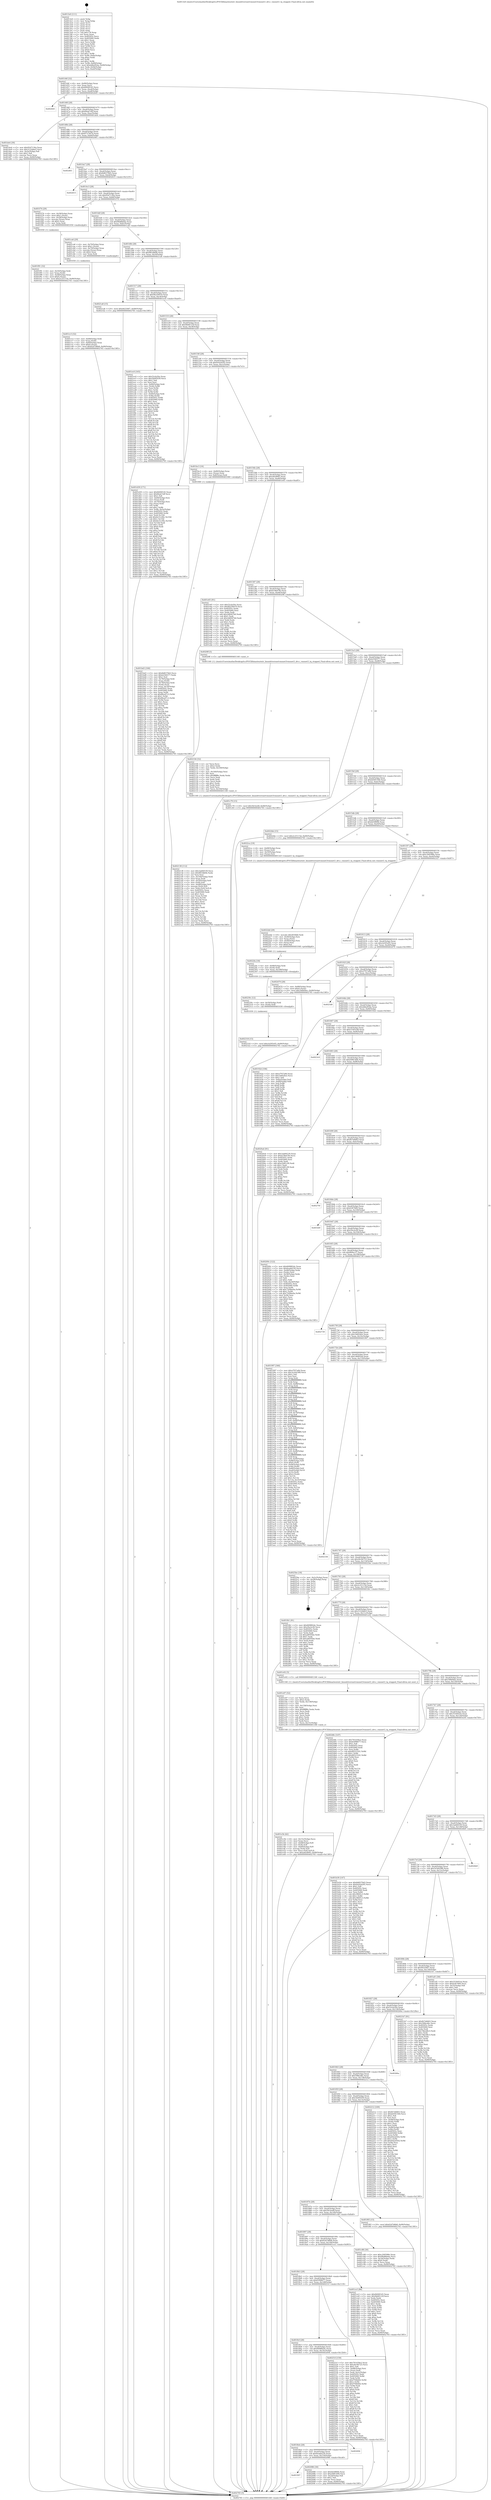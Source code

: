 digraph "0x4013e0" {
  label = "0x4013e0 (/mnt/c/Users/mathe/Desktop/tcc/POCII/binaries/extr_linuxdriversnetvmxnet3vmxnet3_drv.c_vmxnet3_tq_stopped_Final-ollvm.out::main(0))"
  labelloc = "t"
  node[shape=record]

  Entry [label="",width=0.3,height=0.3,shape=circle,fillcolor=black,style=filled]
  "0x40144f" [label="{
     0x40144f [32]\l
     | [instrs]\l
     &nbsp;&nbsp;0x40144f \<+6\>: mov -0x90(%rbp),%eax\l
     &nbsp;&nbsp;0x401455 \<+2\>: mov %eax,%ecx\l
     &nbsp;&nbsp;0x401457 \<+6\>: sub $0x8400f145,%ecx\l
     &nbsp;&nbsp;0x40145d \<+6\>: mov %eax,-0xa4(%rbp)\l
     &nbsp;&nbsp;0x401463 \<+6\>: mov %ecx,-0xa8(%rbp)\l
     &nbsp;&nbsp;0x401469 \<+6\>: je 0000000000402645 \<main+0x1265\>\l
  }"]
  "0x402645" [label="{
     0x402645\l
  }", style=dashed]
  "0x40146f" [label="{
     0x40146f [28]\l
     | [instrs]\l
     &nbsp;&nbsp;0x40146f \<+5\>: jmp 0000000000401474 \<main+0x94\>\l
     &nbsp;&nbsp;0x401474 \<+6\>: mov -0xa4(%rbp),%eax\l
     &nbsp;&nbsp;0x40147a \<+5\>: sub $0x84ab7eff,%eax\l
     &nbsp;&nbsp;0x40147f \<+6\>: mov %eax,-0xac(%rbp)\l
     &nbsp;&nbsp;0x401485 \<+6\>: je 0000000000401de4 \<main+0xa04\>\l
  }"]
  Exit [label="",width=0.3,height=0.3,shape=circle,fillcolor=black,style=filled,peripheries=2]
  "0x401de4" [label="{
     0x401de4 [30]\l
     | [instrs]\l
     &nbsp;&nbsp;0x401de4 \<+5\>: mov $0x95d7130a,%eax\l
     &nbsp;&nbsp;0x401de9 \<+5\>: mov $0x3122b6e5,%ecx\l
     &nbsp;&nbsp;0x401dee \<+3\>: mov -0x2e(%rbp),%dl\l
     &nbsp;&nbsp;0x401df1 \<+3\>: test $0x1,%dl\l
     &nbsp;&nbsp;0x401df4 \<+3\>: cmovne %ecx,%eax\l
     &nbsp;&nbsp;0x401df7 \<+6\>: mov %eax,-0x90(%rbp)\l
     &nbsp;&nbsp;0x401dfd \<+5\>: jmp 0000000000402765 \<main+0x1385\>\l
  }"]
  "0x40148b" [label="{
     0x40148b [28]\l
     | [instrs]\l
     &nbsp;&nbsp;0x40148b \<+5\>: jmp 0000000000401490 \<main+0xb0\>\l
     &nbsp;&nbsp;0x401490 \<+6\>: mov -0xa4(%rbp),%eax\l
     &nbsp;&nbsp;0x401496 \<+5\>: sub $0x8727bf7d,%eax\l
     &nbsp;&nbsp;0x40149b \<+6\>: mov %eax,-0xb0(%rbp)\l
     &nbsp;&nbsp;0x4014a1 \<+6\>: je 0000000000402461 \<main+0x1081\>\l
  }"]
  "0x402318" [label="{
     0x402318 [15]\l
     | [instrs]\l
     &nbsp;&nbsp;0x402318 \<+10\>: movl $0xcb295e05,-0x90(%rbp)\l
     &nbsp;&nbsp;0x402322 \<+5\>: jmp 0000000000402765 \<main+0x1385\>\l
  }"]
  "0x402461" [label="{
     0x402461\l
  }", style=dashed]
  "0x4014a7" [label="{
     0x4014a7 [28]\l
     | [instrs]\l
     &nbsp;&nbsp;0x4014a7 \<+5\>: jmp 00000000004014ac \<main+0xcc\>\l
     &nbsp;&nbsp;0x4014ac \<+6\>: mov -0xa4(%rbp),%eax\l
     &nbsp;&nbsp;0x4014b2 \<+5\>: sub $0x8d8379d3,%eax\l
     &nbsp;&nbsp;0x4014b7 \<+6\>: mov %eax,-0xb4(%rbp)\l
     &nbsp;&nbsp;0x4014bd \<+6\>: je 0000000000402615 \<main+0x1235\>\l
  }"]
  "0x40230c" [label="{
     0x40230c [12]\l
     | [instrs]\l
     &nbsp;&nbsp;0x40230c \<+4\>: mov -0x50(%rbp),%rdi\l
     &nbsp;&nbsp;0x402310 \<+3\>: mov (%rdi),%rdi\l
     &nbsp;&nbsp;0x402313 \<+5\>: call 0000000000401030 \<free@plt\>\l
     | [calls]\l
     &nbsp;&nbsp;0x401030 \{1\} (unknown)\l
  }"]
  "0x402615" [label="{
     0x402615\l
  }", style=dashed]
  "0x4014c3" [label="{
     0x4014c3 [28]\l
     | [instrs]\l
     &nbsp;&nbsp;0x4014c3 \<+5\>: jmp 00000000004014c8 \<main+0xe8\>\l
     &nbsp;&nbsp;0x4014c8 \<+6\>: mov -0xa4(%rbp),%eax\l
     &nbsp;&nbsp;0x4014ce \<+5\>: sub $0x95d7130a,%eax\l
     &nbsp;&nbsp;0x4014d3 \<+6\>: mov %eax,-0xb8(%rbp)\l
     &nbsp;&nbsp;0x4014d9 \<+6\>: je 0000000000401f74 \<main+0xb94\>\l
  }"]
  "0x4022fa" [label="{
     0x4022fa [18]\l
     | [instrs]\l
     &nbsp;&nbsp;0x4022fa \<+4\>: mov -0x68(%rbp),%rdi\l
     &nbsp;&nbsp;0x4022fe \<+3\>: mov (%rdi),%rdi\l
     &nbsp;&nbsp;0x402301 \<+6\>: mov %eax,-0x168(%rbp)\l
     &nbsp;&nbsp;0x402307 \<+5\>: call 0000000000401030 \<free@plt\>\l
     | [calls]\l
     &nbsp;&nbsp;0x401030 \{1\} (unknown)\l
  }"]
  "0x401f74" [label="{
     0x401f74 [29]\l
     | [instrs]\l
     &nbsp;&nbsp;0x401f74 \<+4\>: mov -0x58(%rbp),%rax\l
     &nbsp;&nbsp;0x401f78 \<+6\>: movl $0x1,(%rax)\l
     &nbsp;&nbsp;0x401f7e \<+4\>: mov -0x58(%rbp),%rax\l
     &nbsp;&nbsp;0x401f82 \<+3\>: movslq (%rax),%rax\l
     &nbsp;&nbsp;0x401f85 \<+4\>: shl $0x2,%rax\l
     &nbsp;&nbsp;0x401f89 \<+3\>: mov %rax,%rdi\l
     &nbsp;&nbsp;0x401f8c \<+5\>: call 0000000000401050 \<malloc@plt\>\l
     | [calls]\l
     &nbsp;&nbsp;0x401050 \{1\} (unknown)\l
  }"]
  "0x4014df" [label="{
     0x4014df [28]\l
     | [instrs]\l
     &nbsp;&nbsp;0x4014df \<+5\>: jmp 00000000004014e4 \<main+0x104\>\l
     &nbsp;&nbsp;0x4014e4 \<+6\>: mov -0xa4(%rbp),%eax\l
     &nbsp;&nbsp;0x4014ea \<+5\>: sub $0x96d8bbda,%eax\l
     &nbsp;&nbsp;0x4014ef \<+6\>: mov %eax,-0xbc(%rbp)\l
     &nbsp;&nbsp;0x4014f5 \<+6\>: je 0000000000401ca6 \<main+0x8c6\>\l
  }"]
  "0x4022dd" [label="{
     0x4022dd [29]\l
     | [instrs]\l
     &nbsp;&nbsp;0x4022dd \<+10\>: movabs $0x4030b6,%rdi\l
     &nbsp;&nbsp;0x4022e7 \<+4\>: mov -0x40(%rbp),%rsi\l
     &nbsp;&nbsp;0x4022eb \<+2\>: mov %eax,(%rsi)\l
     &nbsp;&nbsp;0x4022ed \<+4\>: mov -0x40(%rbp),%rsi\l
     &nbsp;&nbsp;0x4022f1 \<+2\>: mov (%rsi),%esi\l
     &nbsp;&nbsp;0x4022f3 \<+2\>: mov $0x0,%al\l
     &nbsp;&nbsp;0x4022f5 \<+5\>: call 0000000000401040 \<printf@plt\>\l
     | [calls]\l
     &nbsp;&nbsp;0x401040 \{1\} (unknown)\l
  }"]
  "0x401ca6" [label="{
     0x401ca6 [29]\l
     | [instrs]\l
     &nbsp;&nbsp;0x401ca6 \<+4\>: mov -0x70(%rbp),%rax\l
     &nbsp;&nbsp;0x401caa \<+6\>: movl $0x1,(%rax)\l
     &nbsp;&nbsp;0x401cb0 \<+4\>: mov -0x70(%rbp),%rax\l
     &nbsp;&nbsp;0x401cb4 \<+3\>: movslq (%rax),%rax\l
     &nbsp;&nbsp;0x401cb7 \<+4\>: shl $0x2,%rax\l
     &nbsp;&nbsp;0x401cbb \<+3\>: mov %rax,%rdi\l
     &nbsp;&nbsp;0x401cbe \<+5\>: call 0000000000401050 \<malloc@plt\>\l
     | [calls]\l
     &nbsp;&nbsp;0x401050 \{1\} (unknown)\l
  }"]
  "0x4014fb" [label="{
     0x4014fb [28]\l
     | [instrs]\l
     &nbsp;&nbsp;0x4014fb \<+5\>: jmp 0000000000401500 \<main+0x120\>\l
     &nbsp;&nbsp;0x401500 \<+6\>: mov -0xa4(%rbp),%eax\l
     &nbsp;&nbsp;0x401506 \<+5\>: sub $0x981fdb0b,%eax\l
     &nbsp;&nbsp;0x40150b \<+6\>: mov %eax,-0xc0(%rbp)\l
     &nbsp;&nbsp;0x401511 \<+6\>: je 00000000004021a8 \<main+0xdc8\>\l
  }"]
  "0x402138" [label="{
     0x402138 [112]\l
     | [instrs]\l
     &nbsp;&nbsp;0x402138 \<+5\>: mov $0x3ab84539,%ecx\l
     &nbsp;&nbsp;0x40213d \<+5\>: mov $0x981fdb0b,%edx\l
     &nbsp;&nbsp;0x402142 \<+2\>: xor %esi,%esi\l
     &nbsp;&nbsp;0x402144 \<+6\>: mov -0x164(%rbp),%edi\l
     &nbsp;&nbsp;0x40214a \<+3\>: imul %eax,%edi\l
     &nbsp;&nbsp;0x40214d \<+4\>: mov -0x50(%rbp),%r8\l
     &nbsp;&nbsp;0x402151 \<+3\>: mov (%r8),%r8\l
     &nbsp;&nbsp;0x402154 \<+4\>: mov -0x48(%rbp),%r9\l
     &nbsp;&nbsp;0x402158 \<+3\>: movslq (%r9),%r9\l
     &nbsp;&nbsp;0x40215b \<+4\>: mov %edi,(%r8,%r9,4)\l
     &nbsp;&nbsp;0x40215f \<+7\>: mov 0x40505c,%eax\l
     &nbsp;&nbsp;0x402166 \<+7\>: mov 0x405060,%edi\l
     &nbsp;&nbsp;0x40216d \<+3\>: sub $0x1,%esi\l
     &nbsp;&nbsp;0x402170 \<+3\>: mov %eax,%r10d\l
     &nbsp;&nbsp;0x402173 \<+3\>: add %esi,%r10d\l
     &nbsp;&nbsp;0x402176 \<+4\>: imul %r10d,%eax\l
     &nbsp;&nbsp;0x40217a \<+3\>: and $0x1,%eax\l
     &nbsp;&nbsp;0x40217d \<+3\>: cmp $0x0,%eax\l
     &nbsp;&nbsp;0x402180 \<+4\>: sete %r11b\l
     &nbsp;&nbsp;0x402184 \<+3\>: cmp $0xa,%edi\l
     &nbsp;&nbsp;0x402187 \<+3\>: setl %bl\l
     &nbsp;&nbsp;0x40218a \<+3\>: mov %r11b,%r14b\l
     &nbsp;&nbsp;0x40218d \<+3\>: and %bl,%r14b\l
     &nbsp;&nbsp;0x402190 \<+3\>: xor %bl,%r11b\l
     &nbsp;&nbsp;0x402193 \<+3\>: or %r11b,%r14b\l
     &nbsp;&nbsp;0x402196 \<+4\>: test $0x1,%r14b\l
     &nbsp;&nbsp;0x40219a \<+3\>: cmovne %edx,%ecx\l
     &nbsp;&nbsp;0x40219d \<+6\>: mov %ecx,-0x90(%rbp)\l
     &nbsp;&nbsp;0x4021a3 \<+5\>: jmp 0000000000402765 \<main+0x1385\>\l
  }"]
  "0x4021a8" [label="{
     0x4021a8 [15]\l
     | [instrs]\l
     &nbsp;&nbsp;0x4021a8 \<+10\>: movl $0x4625f4f7,-0x90(%rbp)\l
     &nbsp;&nbsp;0x4021b2 \<+5\>: jmp 0000000000402765 \<main+0x1385\>\l
  }"]
  "0x401517" [label="{
     0x401517 [28]\l
     | [instrs]\l
     &nbsp;&nbsp;0x401517 \<+5\>: jmp 000000000040151c \<main+0x13c\>\l
     &nbsp;&nbsp;0x40151c \<+6\>: mov -0xa4(%rbp),%eax\l
     &nbsp;&nbsp;0x401522 \<+5\>: sub $0x9b256019,%eax\l
     &nbsp;&nbsp;0x401527 \<+6\>: mov %eax,-0xc4(%rbp)\l
     &nbsp;&nbsp;0x40152d \<+6\>: je 0000000000401ec0 \<main+0xae0\>\l
  }"]
  "0x402104" [label="{
     0x402104 [52]\l
     | [instrs]\l
     &nbsp;&nbsp;0x402104 \<+2\>: xor %ecx,%ecx\l
     &nbsp;&nbsp;0x402106 \<+5\>: mov $0x2,%edx\l
     &nbsp;&nbsp;0x40210b \<+6\>: mov %edx,-0x160(%rbp)\l
     &nbsp;&nbsp;0x402111 \<+1\>: cltd\l
     &nbsp;&nbsp;0x402112 \<+6\>: mov -0x160(%rbp),%esi\l
     &nbsp;&nbsp;0x402118 \<+2\>: idiv %esi\l
     &nbsp;&nbsp;0x40211a \<+6\>: imul $0xfffffffe,%edx,%edx\l
     &nbsp;&nbsp;0x402120 \<+2\>: mov %ecx,%edi\l
     &nbsp;&nbsp;0x402122 \<+2\>: sub %edx,%edi\l
     &nbsp;&nbsp;0x402124 \<+2\>: mov %ecx,%edx\l
     &nbsp;&nbsp;0x402126 \<+3\>: sub $0x1,%edx\l
     &nbsp;&nbsp;0x402129 \<+2\>: add %edx,%edi\l
     &nbsp;&nbsp;0x40212b \<+2\>: sub %edi,%ecx\l
     &nbsp;&nbsp;0x40212d \<+6\>: mov %ecx,-0x164(%rbp)\l
     &nbsp;&nbsp;0x402133 \<+5\>: call 0000000000401160 \<next_i\>\l
     | [calls]\l
     &nbsp;&nbsp;0x401160 \{1\} (/mnt/c/Users/mathe/Desktop/tcc/POCII/binaries/extr_linuxdriversnetvmxnet3vmxnet3_drv.c_vmxnet3_tq_stopped_Final-ollvm.out::next_i)\l
  }"]
  "0x401ec0" [label="{
     0x401ec0 [165]\l
     | [instrs]\l
     &nbsp;&nbsp;0x401ec0 \<+5\>: mov $0x52cfa50a,%eax\l
     &nbsp;&nbsp;0x401ec5 \<+5\>: mov $0x5b095f39,%ecx\l
     &nbsp;&nbsp;0x401eca \<+2\>: mov $0x1,%dl\l
     &nbsp;&nbsp;0x401ecc \<+2\>: xor %esi,%esi\l
     &nbsp;&nbsp;0x401ece \<+4\>: mov -0x60(%rbp),%rdi\l
     &nbsp;&nbsp;0x401ed2 \<+3\>: mov (%rdi),%r8d\l
     &nbsp;&nbsp;0x401ed5 \<+3\>: mov %esi,%r9d\l
     &nbsp;&nbsp;0x401ed8 \<+4\>: sub $0x1,%r9d\l
     &nbsp;&nbsp;0x401edc \<+3\>: sub %r9d,%r8d\l
     &nbsp;&nbsp;0x401edf \<+4\>: mov -0x60(%rbp),%rdi\l
     &nbsp;&nbsp;0x401ee3 \<+3\>: mov %r8d,(%rdi)\l
     &nbsp;&nbsp;0x401ee6 \<+8\>: mov 0x40505c,%r8d\l
     &nbsp;&nbsp;0x401eee \<+8\>: mov 0x405060,%r9d\l
     &nbsp;&nbsp;0x401ef6 \<+3\>: sub $0x1,%esi\l
     &nbsp;&nbsp;0x401ef9 \<+3\>: mov %r8d,%r10d\l
     &nbsp;&nbsp;0x401efc \<+3\>: add %esi,%r10d\l
     &nbsp;&nbsp;0x401eff \<+4\>: imul %r10d,%r8d\l
     &nbsp;&nbsp;0x401f03 \<+4\>: and $0x1,%r8d\l
     &nbsp;&nbsp;0x401f07 \<+4\>: cmp $0x0,%r8d\l
     &nbsp;&nbsp;0x401f0b \<+4\>: sete %r11b\l
     &nbsp;&nbsp;0x401f0f \<+4\>: cmp $0xa,%r9d\l
     &nbsp;&nbsp;0x401f13 \<+3\>: setl %bl\l
     &nbsp;&nbsp;0x401f16 \<+3\>: mov %r11b,%r14b\l
     &nbsp;&nbsp;0x401f19 \<+4\>: xor $0xff,%r14b\l
     &nbsp;&nbsp;0x401f1d \<+3\>: mov %bl,%r15b\l
     &nbsp;&nbsp;0x401f20 \<+4\>: xor $0xff,%r15b\l
     &nbsp;&nbsp;0x401f24 \<+3\>: xor $0x1,%dl\l
     &nbsp;&nbsp;0x401f27 \<+3\>: mov %r14b,%r12b\l
     &nbsp;&nbsp;0x401f2a \<+4\>: and $0xff,%r12b\l
     &nbsp;&nbsp;0x401f2e \<+3\>: and %dl,%r11b\l
     &nbsp;&nbsp;0x401f31 \<+3\>: mov %r15b,%r13b\l
     &nbsp;&nbsp;0x401f34 \<+4\>: and $0xff,%r13b\l
     &nbsp;&nbsp;0x401f38 \<+2\>: and %dl,%bl\l
     &nbsp;&nbsp;0x401f3a \<+3\>: or %r11b,%r12b\l
     &nbsp;&nbsp;0x401f3d \<+3\>: or %bl,%r13b\l
     &nbsp;&nbsp;0x401f40 \<+3\>: xor %r13b,%r12b\l
     &nbsp;&nbsp;0x401f43 \<+3\>: or %r15b,%r14b\l
     &nbsp;&nbsp;0x401f46 \<+4\>: xor $0xff,%r14b\l
     &nbsp;&nbsp;0x401f4a \<+3\>: or $0x1,%dl\l
     &nbsp;&nbsp;0x401f4d \<+3\>: and %dl,%r14b\l
     &nbsp;&nbsp;0x401f50 \<+3\>: or %r14b,%r12b\l
     &nbsp;&nbsp;0x401f53 \<+4\>: test $0x1,%r12b\l
     &nbsp;&nbsp;0x401f57 \<+3\>: cmovne %ecx,%eax\l
     &nbsp;&nbsp;0x401f5a \<+6\>: mov %eax,-0x90(%rbp)\l
     &nbsp;&nbsp;0x401f60 \<+5\>: jmp 0000000000402765 \<main+0x1385\>\l
  }"]
  "0x401533" [label="{
     0x401533 [28]\l
     | [instrs]\l
     &nbsp;&nbsp;0x401533 \<+5\>: jmp 0000000000401538 \<main+0x158\>\l
     &nbsp;&nbsp;0x401538 \<+6\>: mov -0xa4(%rbp),%eax\l
     &nbsp;&nbsp;0x40153e \<+5\>: sub $0x9b68123f,%eax\l
     &nbsp;&nbsp;0x401543 \<+6\>: mov %eax,-0xc8(%rbp)\l
     &nbsp;&nbsp;0x401549 \<+6\>: je 0000000000401d39 \<main+0x959\>\l
  }"]
  "0x401907" [label="{
     0x401907\l
  }", style=dashed]
  "0x401d39" [label="{
     0x401d39 [171]\l
     | [instrs]\l
     &nbsp;&nbsp;0x401d39 \<+5\>: mov $0x8400f145,%eax\l
     &nbsp;&nbsp;0x401d3e \<+5\>: mov $0x84ab7eff,%ecx\l
     &nbsp;&nbsp;0x401d43 \<+2\>: mov $0x1,%dl\l
     &nbsp;&nbsp;0x401d45 \<+4\>: mov -0x60(%rbp),%rsi\l
     &nbsp;&nbsp;0x401d49 \<+2\>: mov (%rsi),%edi\l
     &nbsp;&nbsp;0x401d4b \<+4\>: mov -0x70(%rbp),%rsi\l
     &nbsp;&nbsp;0x401d4f \<+2\>: cmp (%rsi),%edi\l
     &nbsp;&nbsp;0x401d51 \<+4\>: setl %r8b\l
     &nbsp;&nbsp;0x401d55 \<+4\>: and $0x1,%r8b\l
     &nbsp;&nbsp;0x401d59 \<+4\>: mov %r8b,-0x2e(%rbp)\l
     &nbsp;&nbsp;0x401d5d \<+7\>: mov 0x40505c,%edi\l
     &nbsp;&nbsp;0x401d64 \<+8\>: mov 0x405060,%r9d\l
     &nbsp;&nbsp;0x401d6c \<+3\>: mov %edi,%r10d\l
     &nbsp;&nbsp;0x401d6f \<+7\>: add $0x6e31c06c,%r10d\l
     &nbsp;&nbsp;0x401d76 \<+4\>: sub $0x1,%r10d\l
     &nbsp;&nbsp;0x401d7a \<+7\>: sub $0x6e31c06c,%r10d\l
     &nbsp;&nbsp;0x401d81 \<+4\>: imul %r10d,%edi\l
     &nbsp;&nbsp;0x401d85 \<+3\>: and $0x1,%edi\l
     &nbsp;&nbsp;0x401d88 \<+3\>: cmp $0x0,%edi\l
     &nbsp;&nbsp;0x401d8b \<+4\>: sete %r8b\l
     &nbsp;&nbsp;0x401d8f \<+4\>: cmp $0xa,%r9d\l
     &nbsp;&nbsp;0x401d93 \<+4\>: setl %r11b\l
     &nbsp;&nbsp;0x401d97 \<+3\>: mov %r8b,%bl\l
     &nbsp;&nbsp;0x401d9a \<+3\>: xor $0xff,%bl\l
     &nbsp;&nbsp;0x401d9d \<+3\>: mov %r11b,%r14b\l
     &nbsp;&nbsp;0x401da0 \<+4\>: xor $0xff,%r14b\l
     &nbsp;&nbsp;0x401da4 \<+3\>: xor $0x0,%dl\l
     &nbsp;&nbsp;0x401da7 \<+3\>: mov %bl,%r15b\l
     &nbsp;&nbsp;0x401daa \<+4\>: and $0x0,%r15b\l
     &nbsp;&nbsp;0x401dae \<+3\>: and %dl,%r8b\l
     &nbsp;&nbsp;0x401db1 \<+3\>: mov %r14b,%r12b\l
     &nbsp;&nbsp;0x401db4 \<+4\>: and $0x0,%r12b\l
     &nbsp;&nbsp;0x401db8 \<+3\>: and %dl,%r11b\l
     &nbsp;&nbsp;0x401dbb \<+3\>: or %r8b,%r15b\l
     &nbsp;&nbsp;0x401dbe \<+3\>: or %r11b,%r12b\l
     &nbsp;&nbsp;0x401dc1 \<+3\>: xor %r12b,%r15b\l
     &nbsp;&nbsp;0x401dc4 \<+3\>: or %r14b,%bl\l
     &nbsp;&nbsp;0x401dc7 \<+3\>: xor $0xff,%bl\l
     &nbsp;&nbsp;0x401dca \<+3\>: or $0x0,%dl\l
     &nbsp;&nbsp;0x401dcd \<+2\>: and %dl,%bl\l
     &nbsp;&nbsp;0x401dcf \<+3\>: or %bl,%r15b\l
     &nbsp;&nbsp;0x401dd2 \<+4\>: test $0x1,%r15b\l
     &nbsp;&nbsp;0x401dd6 \<+3\>: cmovne %ecx,%eax\l
     &nbsp;&nbsp;0x401dd9 \<+6\>: mov %eax,-0x90(%rbp)\l
     &nbsp;&nbsp;0x401ddf \<+5\>: jmp 0000000000402765 \<main+0x1385\>\l
  }"]
  "0x40154f" [label="{
     0x40154f [28]\l
     | [instrs]\l
     &nbsp;&nbsp;0x40154f \<+5\>: jmp 0000000000401554 \<main+0x174\>\l
     &nbsp;&nbsp;0x401554 \<+6\>: mov -0xa4(%rbp),%eax\l
     &nbsp;&nbsp;0x40155a \<+5\>: sub $0x9c62d295,%eax\l
     &nbsp;&nbsp;0x40155f \<+6\>: mov %eax,-0xcc(%rbp)\l
     &nbsp;&nbsp;0x401565 \<+6\>: je 0000000000401bc3 \<main+0x7e3\>\l
  }"]
  "0x402086" [label="{
     0x402086 [30]\l
     | [instrs]\l
     &nbsp;&nbsp;0x402086 \<+5\>: mov $0xbb5f86fb,%eax\l
     &nbsp;&nbsp;0x40208b \<+5\>: mov $0xe6f81406,%ecx\l
     &nbsp;&nbsp;0x402090 \<+3\>: mov -0x2d(%rbp),%dl\l
     &nbsp;&nbsp;0x402093 \<+3\>: test $0x1,%dl\l
     &nbsp;&nbsp;0x402096 \<+3\>: cmovne %ecx,%eax\l
     &nbsp;&nbsp;0x402099 \<+6\>: mov %eax,-0x90(%rbp)\l
     &nbsp;&nbsp;0x40209f \<+5\>: jmp 0000000000402765 \<main+0x1385\>\l
  }"]
  "0x401bc3" [label="{
     0x401bc3 [16]\l
     | [instrs]\l
     &nbsp;&nbsp;0x401bc3 \<+4\>: mov -0x80(%rbp),%rax\l
     &nbsp;&nbsp;0x401bc7 \<+3\>: mov (%rax),%rax\l
     &nbsp;&nbsp;0x401bca \<+4\>: mov 0x8(%rax),%rdi\l
     &nbsp;&nbsp;0x401bce \<+5\>: call 0000000000401060 \<atoi@plt\>\l
     | [calls]\l
     &nbsp;&nbsp;0x401060 \{1\} (unknown)\l
  }"]
  "0x40156b" [label="{
     0x40156b [28]\l
     | [instrs]\l
     &nbsp;&nbsp;0x40156b \<+5\>: jmp 0000000000401570 \<main+0x190\>\l
     &nbsp;&nbsp;0x401570 \<+6\>: mov -0xa4(%rbp),%eax\l
     &nbsp;&nbsp;0x401576 \<+5\>: sub $0xafd389f5,%eax\l
     &nbsp;&nbsp;0x40157b \<+6\>: mov %eax,-0xd0(%rbp)\l
     &nbsp;&nbsp;0x401581 \<+6\>: je 0000000000401e65 \<main+0xa85\>\l
  }"]
  "0x4018eb" [label="{
     0x4018eb [28]\l
     | [instrs]\l
     &nbsp;&nbsp;0x4018eb \<+5\>: jmp 00000000004018f0 \<main+0x510\>\l
     &nbsp;&nbsp;0x4018f0 \<+6\>: mov -0xa4(%rbp),%eax\l
     &nbsp;&nbsp;0x4018f6 \<+5\>: sub $0x6eabb230,%eax\l
     &nbsp;&nbsp;0x4018fb \<+6\>: mov %eax,-0x150(%rbp)\l
     &nbsp;&nbsp;0x401901 \<+6\>: je 0000000000402086 \<main+0xca6\>\l
  }"]
  "0x401e65" [label="{
     0x401e65 [91]\l
     | [instrs]\l
     &nbsp;&nbsp;0x401e65 \<+5\>: mov $0x52cfa50a,%eax\l
     &nbsp;&nbsp;0x401e6a \<+5\>: mov $0x9b256019,%ecx\l
     &nbsp;&nbsp;0x401e6f \<+7\>: mov 0x40505c,%edx\l
     &nbsp;&nbsp;0x401e76 \<+7\>: mov 0x405060,%esi\l
     &nbsp;&nbsp;0x401e7d \<+2\>: mov %edx,%edi\l
     &nbsp;&nbsp;0x401e7f \<+6\>: add $0x2d6947b0,%edi\l
     &nbsp;&nbsp;0x401e85 \<+3\>: sub $0x1,%edi\l
     &nbsp;&nbsp;0x401e88 \<+6\>: sub $0x2d6947b0,%edi\l
     &nbsp;&nbsp;0x401e8e \<+3\>: imul %edi,%edx\l
     &nbsp;&nbsp;0x401e91 \<+3\>: and $0x1,%edx\l
     &nbsp;&nbsp;0x401e94 \<+3\>: cmp $0x0,%edx\l
     &nbsp;&nbsp;0x401e97 \<+4\>: sete %r8b\l
     &nbsp;&nbsp;0x401e9b \<+3\>: cmp $0xa,%esi\l
     &nbsp;&nbsp;0x401e9e \<+4\>: setl %r9b\l
     &nbsp;&nbsp;0x401ea2 \<+3\>: mov %r8b,%r10b\l
     &nbsp;&nbsp;0x401ea5 \<+3\>: and %r9b,%r10b\l
     &nbsp;&nbsp;0x401ea8 \<+3\>: xor %r9b,%r8b\l
     &nbsp;&nbsp;0x401eab \<+3\>: or %r8b,%r10b\l
     &nbsp;&nbsp;0x401eae \<+4\>: test $0x1,%r10b\l
     &nbsp;&nbsp;0x401eb2 \<+3\>: cmovne %ecx,%eax\l
     &nbsp;&nbsp;0x401eb5 \<+6\>: mov %eax,-0x90(%rbp)\l
     &nbsp;&nbsp;0x401ebb \<+5\>: jmp 0000000000402765 \<main+0x1385\>\l
  }"]
  "0x401587" [label="{
     0x401587 [28]\l
     | [instrs]\l
     &nbsp;&nbsp;0x401587 \<+5\>: jmp 000000000040158c \<main+0x1ac\>\l
     &nbsp;&nbsp;0x40158c \<+6\>: mov -0xa4(%rbp),%eax\l
     &nbsp;&nbsp;0x401592 \<+5\>: sub $0xb19bd7fb,%eax\l
     &nbsp;&nbsp;0x401597 \<+6\>: mov %eax,-0xd4(%rbp)\l
     &nbsp;&nbsp;0x40159d \<+6\>: je 00000000004020ff \<main+0xd1f\>\l
  }"]
  "0x402694" [label="{
     0x402694\l
  }", style=dashed]
  "0x4020ff" [label="{
     0x4020ff [5]\l
     | [instrs]\l
     &nbsp;&nbsp;0x4020ff \<+5\>: call 0000000000401160 \<next_i\>\l
     | [calls]\l
     &nbsp;&nbsp;0x401160 \{1\} (/mnt/c/Users/mathe/Desktop/tcc/POCII/binaries/extr_linuxdriversnetvmxnet3vmxnet3_drv.c_vmxnet3_tq_stopped_Final-ollvm.out::next_i)\l
  }"]
  "0x4015a3" [label="{
     0x4015a3 [28]\l
     | [instrs]\l
     &nbsp;&nbsp;0x4015a3 \<+5\>: jmp 00000000004015a8 \<main+0x1c8\>\l
     &nbsp;&nbsp;0x4015a8 \<+6\>: mov -0xa4(%rbp),%eax\l
     &nbsp;&nbsp;0x4015ae \<+5\>: sub $0xb256f377,%eax\l
     &nbsp;&nbsp;0x4015b3 \<+6\>: mov %eax,-0xd8(%rbp)\l
     &nbsp;&nbsp;0x4015b9 \<+6\>: je 0000000000401c79 \<main+0x899\>\l
  }"]
  "0x4018cf" [label="{
     0x4018cf [28]\l
     | [instrs]\l
     &nbsp;&nbsp;0x4018cf \<+5\>: jmp 00000000004018d4 \<main+0x4f4\>\l
     &nbsp;&nbsp;0x4018d4 \<+6\>: mov -0xa4(%rbp),%eax\l
     &nbsp;&nbsp;0x4018da \<+5\>: sub $0x669882dc,%eax\l
     &nbsp;&nbsp;0x4018df \<+6\>: mov %eax,-0x14c(%rbp)\l
     &nbsp;&nbsp;0x4018e5 \<+6\>: je 0000000000402694 \<main+0x12b4\>\l
  }"]
  "0x401c79" [label="{
     0x401c79 [15]\l
     | [instrs]\l
     &nbsp;&nbsp;0x401c79 \<+10\>: movl $0x5fe5ee6f,-0x90(%rbp)\l
     &nbsp;&nbsp;0x401c83 \<+5\>: jmp 0000000000402765 \<main+0x1385\>\l
  }"]
  "0x4015bf" [label="{
     0x4015bf [28]\l
     | [instrs]\l
     &nbsp;&nbsp;0x4015bf \<+5\>: jmp 00000000004015c4 \<main+0x1e4\>\l
     &nbsp;&nbsp;0x4015c4 \<+6\>: mov -0xa4(%rbp),%eax\l
     &nbsp;&nbsp;0x4015ca \<+5\>: sub $0xb4581564,%eax\l
     &nbsp;&nbsp;0x4015cf \<+6\>: mov %eax,-0xdc(%rbp)\l
     &nbsp;&nbsp;0x4015d5 \<+6\>: je 00000000004022bb \<main+0xedb\>\l
  }"]
  "0x40251f" [label="{
     0x40251f [159]\l
     | [instrs]\l
     &nbsp;&nbsp;0x40251f \<+5\>: mov $0x791439e2,%eax\l
     &nbsp;&nbsp;0x402524 \<+5\>: mov $0x26c94723,%ecx\l
     &nbsp;&nbsp;0x402529 \<+2\>: mov $0x1,%dl\l
     &nbsp;&nbsp;0x40252b \<+7\>: mov -0x88(%rbp),%rsi\l
     &nbsp;&nbsp;0x402532 \<+2\>: mov (%rsi),%edi\l
     &nbsp;&nbsp;0x402534 \<+3\>: mov %edi,-0x2c(%rbp)\l
     &nbsp;&nbsp;0x402537 \<+7\>: mov 0x40505c,%edi\l
     &nbsp;&nbsp;0x40253e \<+8\>: mov 0x405060,%r8d\l
     &nbsp;&nbsp;0x402546 \<+3\>: mov %edi,%r9d\l
     &nbsp;&nbsp;0x402549 \<+7\>: sub $0xf794b6f2,%r9d\l
     &nbsp;&nbsp;0x402550 \<+4\>: sub $0x1,%r9d\l
     &nbsp;&nbsp;0x402554 \<+7\>: add $0xf794b6f2,%r9d\l
     &nbsp;&nbsp;0x40255b \<+4\>: imul %r9d,%edi\l
     &nbsp;&nbsp;0x40255f \<+3\>: and $0x1,%edi\l
     &nbsp;&nbsp;0x402562 \<+3\>: cmp $0x0,%edi\l
     &nbsp;&nbsp;0x402565 \<+4\>: sete %r10b\l
     &nbsp;&nbsp;0x402569 \<+4\>: cmp $0xa,%r8d\l
     &nbsp;&nbsp;0x40256d \<+4\>: setl %r11b\l
     &nbsp;&nbsp;0x402571 \<+3\>: mov %r10b,%bl\l
     &nbsp;&nbsp;0x402574 \<+3\>: xor $0xff,%bl\l
     &nbsp;&nbsp;0x402577 \<+3\>: mov %r11b,%r14b\l
     &nbsp;&nbsp;0x40257a \<+4\>: xor $0xff,%r14b\l
     &nbsp;&nbsp;0x40257e \<+3\>: xor $0x1,%dl\l
     &nbsp;&nbsp;0x402581 \<+3\>: mov %bl,%r15b\l
     &nbsp;&nbsp;0x402584 \<+4\>: and $0xff,%r15b\l
     &nbsp;&nbsp;0x402588 \<+3\>: and %dl,%r10b\l
     &nbsp;&nbsp;0x40258b \<+3\>: mov %r14b,%r12b\l
     &nbsp;&nbsp;0x40258e \<+4\>: and $0xff,%r12b\l
     &nbsp;&nbsp;0x402592 \<+3\>: and %dl,%r11b\l
     &nbsp;&nbsp;0x402595 \<+3\>: or %r10b,%r15b\l
     &nbsp;&nbsp;0x402598 \<+3\>: or %r11b,%r12b\l
     &nbsp;&nbsp;0x40259b \<+3\>: xor %r12b,%r15b\l
     &nbsp;&nbsp;0x40259e \<+3\>: or %r14b,%bl\l
     &nbsp;&nbsp;0x4025a1 \<+3\>: xor $0xff,%bl\l
     &nbsp;&nbsp;0x4025a4 \<+3\>: or $0x1,%dl\l
     &nbsp;&nbsp;0x4025a7 \<+2\>: and %dl,%bl\l
     &nbsp;&nbsp;0x4025a9 \<+3\>: or %bl,%r15b\l
     &nbsp;&nbsp;0x4025ac \<+4\>: test $0x1,%r15b\l
     &nbsp;&nbsp;0x4025b0 \<+3\>: cmovne %ecx,%eax\l
     &nbsp;&nbsp;0x4025b3 \<+6\>: mov %eax,-0x90(%rbp)\l
     &nbsp;&nbsp;0x4025b9 \<+5\>: jmp 0000000000402765 \<main+0x1385\>\l
  }"]
  "0x4022bb" [label="{
     0x4022bb [15]\l
     | [instrs]\l
     &nbsp;&nbsp;0x4022bb \<+10\>: movl $0x2c25115d,-0x90(%rbp)\l
     &nbsp;&nbsp;0x4022c5 \<+5\>: jmp 0000000000402765 \<main+0x1385\>\l
  }"]
  "0x4015db" [label="{
     0x4015db [28]\l
     | [instrs]\l
     &nbsp;&nbsp;0x4015db \<+5\>: jmp 00000000004015e0 \<main+0x200\>\l
     &nbsp;&nbsp;0x4015e0 \<+6\>: mov -0xa4(%rbp),%eax\l
     &nbsp;&nbsp;0x4015e6 \<+5\>: sub $0xbb5f86fb,%eax\l
     &nbsp;&nbsp;0x4015eb \<+6\>: mov %eax,-0xe0(%rbp)\l
     &nbsp;&nbsp;0x4015f1 \<+6\>: je 00000000004022ca \<main+0xeea\>\l
  }"]
  "0x401f91" [label="{
     0x401f91 [32]\l
     | [instrs]\l
     &nbsp;&nbsp;0x401f91 \<+4\>: mov -0x50(%rbp),%rdi\l
     &nbsp;&nbsp;0x401f95 \<+3\>: mov %rax,(%rdi)\l
     &nbsp;&nbsp;0x401f98 \<+4\>: mov -0x48(%rbp),%rax\l
     &nbsp;&nbsp;0x401f9c \<+6\>: movl $0x0,(%rax)\l
     &nbsp;&nbsp;0x401fa2 \<+10\>: movl $0x2c25115d,-0x90(%rbp)\l
     &nbsp;&nbsp;0x401fac \<+5\>: jmp 0000000000402765 \<main+0x1385\>\l
  }"]
  "0x4022ca" [label="{
     0x4022ca [19]\l
     | [instrs]\l
     &nbsp;&nbsp;0x4022ca \<+4\>: mov -0x68(%rbp),%rax\l
     &nbsp;&nbsp;0x4022ce \<+3\>: mov (%rax),%rdi\l
     &nbsp;&nbsp;0x4022d1 \<+4\>: mov -0x50(%rbp),%rax\l
     &nbsp;&nbsp;0x4022d5 \<+3\>: mov (%rax),%rsi\l
     &nbsp;&nbsp;0x4022d8 \<+5\>: call 00000000004013c0 \<vmxnet3_tq_stopped\>\l
     | [calls]\l
     &nbsp;&nbsp;0x4013c0 \{1\} (/mnt/c/Users/mathe/Desktop/tcc/POCII/binaries/extr_linuxdriversnetvmxnet3vmxnet3_drv.c_vmxnet3_tq_stopped_Final-ollvm.out::vmxnet3_tq_stopped)\l
  }"]
  "0x4015f7" [label="{
     0x4015f7 [28]\l
     | [instrs]\l
     &nbsp;&nbsp;0x4015f7 \<+5\>: jmp 00000000004015fc \<main+0x21c\>\l
     &nbsp;&nbsp;0x4015fc \<+6\>: mov -0xa4(%rbp),%eax\l
     &nbsp;&nbsp;0x401602 \<+5\>: sub $0xc200588e,%eax\l
     &nbsp;&nbsp;0x401607 \<+6\>: mov %eax,-0xe4(%rbp)\l
     &nbsp;&nbsp;0x40160d \<+6\>: je 0000000000402327 \<main+0xf47\>\l
  }"]
  "0x401e3b" [label="{
     0x401e3b [42]\l
     | [instrs]\l
     &nbsp;&nbsp;0x401e3b \<+6\>: mov -0x15c(%rbp),%ecx\l
     &nbsp;&nbsp;0x401e41 \<+3\>: imul %eax,%ecx\l
     &nbsp;&nbsp;0x401e44 \<+4\>: mov -0x68(%rbp),%r8\l
     &nbsp;&nbsp;0x401e48 \<+3\>: mov (%r8),%r8\l
     &nbsp;&nbsp;0x401e4b \<+4\>: mov -0x60(%rbp),%r9\l
     &nbsp;&nbsp;0x401e4f \<+3\>: movslq (%r9),%r9\l
     &nbsp;&nbsp;0x401e52 \<+4\>: mov %ecx,(%r8,%r9,4)\l
     &nbsp;&nbsp;0x401e56 \<+10\>: movl $0xafd389f5,-0x90(%rbp)\l
     &nbsp;&nbsp;0x401e60 \<+5\>: jmp 0000000000402765 \<main+0x1385\>\l
  }"]
  "0x402327" [label="{
     0x402327\l
  }", style=dashed]
  "0x401613" [label="{
     0x401613 [28]\l
     | [instrs]\l
     &nbsp;&nbsp;0x401613 \<+5\>: jmp 0000000000401618 \<main+0x238\>\l
     &nbsp;&nbsp;0x401618 \<+6\>: mov -0xa4(%rbp),%eax\l
     &nbsp;&nbsp;0x40161e \<+5\>: sub $0xcb295e05,%eax\l
     &nbsp;&nbsp;0x401623 \<+6\>: mov %eax,-0xe8(%rbp)\l
     &nbsp;&nbsp;0x401629 \<+6\>: je 0000000000402470 \<main+0x1090\>\l
  }"]
  "0x401e07" [label="{
     0x401e07 [52]\l
     | [instrs]\l
     &nbsp;&nbsp;0x401e07 \<+2\>: xor %ecx,%ecx\l
     &nbsp;&nbsp;0x401e09 \<+5\>: mov $0x2,%edx\l
     &nbsp;&nbsp;0x401e0e \<+6\>: mov %edx,-0x158(%rbp)\l
     &nbsp;&nbsp;0x401e14 \<+1\>: cltd\l
     &nbsp;&nbsp;0x401e15 \<+6\>: mov -0x158(%rbp),%esi\l
     &nbsp;&nbsp;0x401e1b \<+2\>: idiv %esi\l
     &nbsp;&nbsp;0x401e1d \<+6\>: imul $0xfffffffe,%edx,%edx\l
     &nbsp;&nbsp;0x401e23 \<+2\>: mov %ecx,%edi\l
     &nbsp;&nbsp;0x401e25 \<+2\>: sub %edx,%edi\l
     &nbsp;&nbsp;0x401e27 \<+2\>: mov %ecx,%edx\l
     &nbsp;&nbsp;0x401e29 \<+3\>: sub $0x1,%edx\l
     &nbsp;&nbsp;0x401e2c \<+2\>: add %edx,%edi\l
     &nbsp;&nbsp;0x401e2e \<+2\>: sub %edi,%ecx\l
     &nbsp;&nbsp;0x401e30 \<+6\>: mov %ecx,-0x15c(%rbp)\l
     &nbsp;&nbsp;0x401e36 \<+5\>: call 0000000000401160 \<next_i\>\l
     | [calls]\l
     &nbsp;&nbsp;0x401160 \{1\} (/mnt/c/Users/mathe/Desktop/tcc/POCII/binaries/extr_linuxdriversnetvmxnet3vmxnet3_drv.c_vmxnet3_tq_stopped_Final-ollvm.out::next_i)\l
  }"]
  "0x402470" [label="{
     0x402470 [28]\l
     | [instrs]\l
     &nbsp;&nbsp;0x402470 \<+7\>: mov -0x88(%rbp),%rax\l
     &nbsp;&nbsp;0x402477 \<+6\>: movl $0x0,(%rax)\l
     &nbsp;&nbsp;0x40247d \<+10\>: movl $0x34fb0dec,-0x90(%rbp)\l
     &nbsp;&nbsp;0x402487 \<+5\>: jmp 0000000000402765 \<main+0x1385\>\l
  }"]
  "0x40162f" [label="{
     0x40162f [28]\l
     | [instrs]\l
     &nbsp;&nbsp;0x40162f \<+5\>: jmp 0000000000401634 \<main+0x254\>\l
     &nbsp;&nbsp;0x401634 \<+6\>: mov -0xa4(%rbp),%eax\l
     &nbsp;&nbsp;0x40163a \<+5\>: sub $0xcf767a8d,%eax\l
     &nbsp;&nbsp;0x40163f \<+6\>: mov %eax,-0xec(%rbp)\l
     &nbsp;&nbsp;0x401645 \<+6\>: je 00000000004025d0 \<main+0x11f0\>\l
  }"]
  "0x4018b3" [label="{
     0x4018b3 [28]\l
     | [instrs]\l
     &nbsp;&nbsp;0x4018b3 \<+5\>: jmp 00000000004018b8 \<main+0x4d8\>\l
     &nbsp;&nbsp;0x4018b8 \<+6\>: mov -0xa4(%rbp),%eax\l
     &nbsp;&nbsp;0x4018be \<+5\>: sub $0x65f98077,%eax\l
     &nbsp;&nbsp;0x4018c3 \<+6\>: mov %eax,-0x148(%rbp)\l
     &nbsp;&nbsp;0x4018c9 \<+6\>: je 000000000040251f \<main+0x113f\>\l
  }"]
  "0x4025d0" [label="{
     0x4025d0\l
  }", style=dashed]
  "0x40164b" [label="{
     0x40164b [28]\l
     | [instrs]\l
     &nbsp;&nbsp;0x40164b \<+5\>: jmp 0000000000401650 \<main+0x270\>\l
     &nbsp;&nbsp;0x401650 \<+6\>: mov -0xa4(%rbp),%eax\l
     &nbsp;&nbsp;0x401656 \<+5\>: sub $0xddbe85da,%eax\l
     &nbsp;&nbsp;0x40165b \<+6\>: mov %eax,-0xf0(%rbp)\l
     &nbsp;&nbsp;0x401661 \<+6\>: je 000000000040192d \<main+0x54d\>\l
  }"]
  "0x401ce3" [label="{
     0x401ce3 [86]\l
     | [instrs]\l
     &nbsp;&nbsp;0x401ce3 \<+5\>: mov $0x8400f145,%eax\l
     &nbsp;&nbsp;0x401ce8 \<+5\>: mov $0x9b68123f,%ecx\l
     &nbsp;&nbsp;0x401ced \<+2\>: xor %edx,%edx\l
     &nbsp;&nbsp;0x401cef \<+7\>: mov 0x40505c,%esi\l
     &nbsp;&nbsp;0x401cf6 \<+7\>: mov 0x405060,%edi\l
     &nbsp;&nbsp;0x401cfd \<+3\>: sub $0x1,%edx\l
     &nbsp;&nbsp;0x401d00 \<+3\>: mov %esi,%r8d\l
     &nbsp;&nbsp;0x401d03 \<+3\>: add %edx,%r8d\l
     &nbsp;&nbsp;0x401d06 \<+4\>: imul %r8d,%esi\l
     &nbsp;&nbsp;0x401d0a \<+3\>: and $0x1,%esi\l
     &nbsp;&nbsp;0x401d0d \<+3\>: cmp $0x0,%esi\l
     &nbsp;&nbsp;0x401d10 \<+4\>: sete %r9b\l
     &nbsp;&nbsp;0x401d14 \<+3\>: cmp $0xa,%edi\l
     &nbsp;&nbsp;0x401d17 \<+4\>: setl %r10b\l
     &nbsp;&nbsp;0x401d1b \<+3\>: mov %r9b,%r11b\l
     &nbsp;&nbsp;0x401d1e \<+3\>: and %r10b,%r11b\l
     &nbsp;&nbsp;0x401d21 \<+3\>: xor %r10b,%r9b\l
     &nbsp;&nbsp;0x401d24 \<+3\>: or %r9b,%r11b\l
     &nbsp;&nbsp;0x401d27 \<+4\>: test $0x1,%r11b\l
     &nbsp;&nbsp;0x401d2b \<+3\>: cmovne %ecx,%eax\l
     &nbsp;&nbsp;0x401d2e \<+6\>: mov %eax,-0x90(%rbp)\l
     &nbsp;&nbsp;0x401d34 \<+5\>: jmp 0000000000402765 \<main+0x1385\>\l
  }"]
  "0x40192d" [label="{
     0x40192d [106]\l
     | [instrs]\l
     &nbsp;&nbsp;0x40192d \<+5\>: mov $0xcf767a8d,%eax\l
     &nbsp;&nbsp;0x401932 \<+5\>: mov $0x1b6f24ee,%ecx\l
     &nbsp;&nbsp;0x401937 \<+2\>: mov $0x1,%dl\l
     &nbsp;&nbsp;0x401939 \<+7\>: mov -0x8a(%rbp),%sil\l
     &nbsp;&nbsp;0x401940 \<+7\>: mov -0x89(%rbp),%dil\l
     &nbsp;&nbsp;0x401947 \<+3\>: mov %sil,%r8b\l
     &nbsp;&nbsp;0x40194a \<+4\>: xor $0xff,%r8b\l
     &nbsp;&nbsp;0x40194e \<+3\>: mov %dil,%r9b\l
     &nbsp;&nbsp;0x401951 \<+4\>: xor $0xff,%r9b\l
     &nbsp;&nbsp;0x401955 \<+3\>: xor $0x1,%dl\l
     &nbsp;&nbsp;0x401958 \<+3\>: mov %r8b,%r10b\l
     &nbsp;&nbsp;0x40195b \<+4\>: and $0xff,%r10b\l
     &nbsp;&nbsp;0x40195f \<+3\>: and %dl,%sil\l
     &nbsp;&nbsp;0x401962 \<+3\>: mov %r9b,%r11b\l
     &nbsp;&nbsp;0x401965 \<+4\>: and $0xff,%r11b\l
     &nbsp;&nbsp;0x401969 \<+3\>: and %dl,%dil\l
     &nbsp;&nbsp;0x40196c \<+3\>: or %sil,%r10b\l
     &nbsp;&nbsp;0x40196f \<+3\>: or %dil,%r11b\l
     &nbsp;&nbsp;0x401972 \<+3\>: xor %r11b,%r10b\l
     &nbsp;&nbsp;0x401975 \<+3\>: or %r9b,%r8b\l
     &nbsp;&nbsp;0x401978 \<+4\>: xor $0xff,%r8b\l
     &nbsp;&nbsp;0x40197c \<+3\>: or $0x1,%dl\l
     &nbsp;&nbsp;0x40197f \<+3\>: and %dl,%r8b\l
     &nbsp;&nbsp;0x401982 \<+3\>: or %r8b,%r10b\l
     &nbsp;&nbsp;0x401985 \<+4\>: test $0x1,%r10b\l
     &nbsp;&nbsp;0x401989 \<+3\>: cmovne %ecx,%eax\l
     &nbsp;&nbsp;0x40198c \<+6\>: mov %eax,-0x90(%rbp)\l
     &nbsp;&nbsp;0x401992 \<+5\>: jmp 0000000000402765 \<main+0x1385\>\l
  }"]
  "0x401667" [label="{
     0x401667 [28]\l
     | [instrs]\l
     &nbsp;&nbsp;0x401667 \<+5\>: jmp 000000000040166c \<main+0x28c\>\l
     &nbsp;&nbsp;0x40166c \<+6\>: mov -0xa4(%rbp),%eax\l
     &nbsp;&nbsp;0x401672 \<+5\>: sub $0xe3305c48,%eax\l
     &nbsp;&nbsp;0x401677 \<+6\>: mov %eax,-0xf4(%rbp)\l
     &nbsp;&nbsp;0x40167d \<+6\>: je 00000000004023c9 \<main+0xfe9\>\l
  }"]
  "0x402765" [label="{
     0x402765 [5]\l
     | [instrs]\l
     &nbsp;&nbsp;0x402765 \<+5\>: jmp 000000000040144f \<main+0x6f\>\l
  }"]
  "0x4013e0" [label="{
     0x4013e0 [111]\l
     | [instrs]\l
     &nbsp;&nbsp;0x4013e0 \<+1\>: push %rbp\l
     &nbsp;&nbsp;0x4013e1 \<+3\>: mov %rsp,%rbp\l
     &nbsp;&nbsp;0x4013e4 \<+2\>: push %r15\l
     &nbsp;&nbsp;0x4013e6 \<+2\>: push %r14\l
     &nbsp;&nbsp;0x4013e8 \<+2\>: push %r13\l
     &nbsp;&nbsp;0x4013ea \<+2\>: push %r12\l
     &nbsp;&nbsp;0x4013ec \<+1\>: push %rbx\l
     &nbsp;&nbsp;0x4013ed \<+7\>: sub $0x178,%rsp\l
     &nbsp;&nbsp;0x4013f4 \<+2\>: xor %eax,%eax\l
     &nbsp;&nbsp;0x4013f6 \<+7\>: mov 0x40505c,%ecx\l
     &nbsp;&nbsp;0x4013fd \<+7\>: mov 0x405060,%edx\l
     &nbsp;&nbsp;0x401404 \<+3\>: sub $0x1,%eax\l
     &nbsp;&nbsp;0x401407 \<+3\>: mov %ecx,%r8d\l
     &nbsp;&nbsp;0x40140a \<+3\>: add %eax,%r8d\l
     &nbsp;&nbsp;0x40140d \<+4\>: imul %r8d,%ecx\l
     &nbsp;&nbsp;0x401411 \<+3\>: and $0x1,%ecx\l
     &nbsp;&nbsp;0x401414 \<+3\>: cmp $0x0,%ecx\l
     &nbsp;&nbsp;0x401417 \<+4\>: sete %r9b\l
     &nbsp;&nbsp;0x40141b \<+4\>: and $0x1,%r9b\l
     &nbsp;&nbsp;0x40141f \<+7\>: mov %r9b,-0x8a(%rbp)\l
     &nbsp;&nbsp;0x401426 \<+3\>: cmp $0xa,%edx\l
     &nbsp;&nbsp;0x401429 \<+4\>: setl %r9b\l
     &nbsp;&nbsp;0x40142d \<+4\>: and $0x1,%r9b\l
     &nbsp;&nbsp;0x401431 \<+7\>: mov %r9b,-0x89(%rbp)\l
     &nbsp;&nbsp;0x401438 \<+10\>: movl $0xddbe85da,-0x90(%rbp)\l
     &nbsp;&nbsp;0x401442 \<+6\>: mov %edi,-0x94(%rbp)\l
     &nbsp;&nbsp;0x401448 \<+7\>: mov %rsi,-0xa0(%rbp)\l
  }"]
  "0x401cc3" [label="{
     0x401cc3 [32]\l
     | [instrs]\l
     &nbsp;&nbsp;0x401cc3 \<+4\>: mov -0x68(%rbp),%rdi\l
     &nbsp;&nbsp;0x401cc7 \<+3\>: mov %rax,(%rdi)\l
     &nbsp;&nbsp;0x401cca \<+4\>: mov -0x60(%rbp),%rax\l
     &nbsp;&nbsp;0x401cce \<+6\>: movl $0x0,(%rax)\l
     &nbsp;&nbsp;0x401cd4 \<+10\>: movl $0x62d7d6b8,-0x90(%rbp)\l
     &nbsp;&nbsp;0x401cde \<+5\>: jmp 0000000000402765 \<main+0x1385\>\l
  }"]
  "0x4023c9" [label="{
     0x4023c9\l
  }", style=dashed]
  "0x401683" [label="{
     0x401683 [28]\l
     | [instrs]\l
     &nbsp;&nbsp;0x401683 \<+5\>: jmp 0000000000401688 \<main+0x2a8\>\l
     &nbsp;&nbsp;0x401688 \<+6\>: mov -0xa4(%rbp),%eax\l
     &nbsp;&nbsp;0x40168e \<+5\>: sub $0xe6f81406,%eax\l
     &nbsp;&nbsp;0x401693 \<+6\>: mov %eax,-0xf8(%rbp)\l
     &nbsp;&nbsp;0x401699 \<+6\>: je 00000000004020a4 \<main+0xcc4\>\l
  }"]
  "0x401897" [label="{
     0x401897 [28]\l
     | [instrs]\l
     &nbsp;&nbsp;0x401897 \<+5\>: jmp 000000000040189c \<main+0x4bc\>\l
     &nbsp;&nbsp;0x40189c \<+6\>: mov -0xa4(%rbp),%eax\l
     &nbsp;&nbsp;0x4018a2 \<+5\>: sub $0x62d7d6b8,%eax\l
     &nbsp;&nbsp;0x4018a7 \<+6\>: mov %eax,-0x144(%rbp)\l
     &nbsp;&nbsp;0x4018ad \<+6\>: je 0000000000401ce3 \<main+0x903\>\l
  }"]
  "0x4020a4" [label="{
     0x4020a4 [91]\l
     | [instrs]\l
     &nbsp;&nbsp;0x4020a4 \<+5\>: mov $0x3ab84539,%eax\l
     &nbsp;&nbsp;0x4020a9 \<+5\>: mov $0xb19bd7fb,%ecx\l
     &nbsp;&nbsp;0x4020ae \<+7\>: mov 0x40505c,%edx\l
     &nbsp;&nbsp;0x4020b5 \<+7\>: mov 0x405060,%esi\l
     &nbsp;&nbsp;0x4020bc \<+2\>: mov %edx,%edi\l
     &nbsp;&nbsp;0x4020be \<+6\>: add $0xe2d81cf9,%edi\l
     &nbsp;&nbsp;0x4020c4 \<+3\>: sub $0x1,%edi\l
     &nbsp;&nbsp;0x4020c7 \<+6\>: sub $0xe2d81cf9,%edi\l
     &nbsp;&nbsp;0x4020cd \<+3\>: imul %edi,%edx\l
     &nbsp;&nbsp;0x4020d0 \<+3\>: and $0x1,%edx\l
     &nbsp;&nbsp;0x4020d3 \<+3\>: cmp $0x0,%edx\l
     &nbsp;&nbsp;0x4020d6 \<+4\>: sete %r8b\l
     &nbsp;&nbsp;0x4020da \<+3\>: cmp $0xa,%esi\l
     &nbsp;&nbsp;0x4020dd \<+4\>: setl %r9b\l
     &nbsp;&nbsp;0x4020e1 \<+3\>: mov %r8b,%r10b\l
     &nbsp;&nbsp;0x4020e4 \<+3\>: and %r9b,%r10b\l
     &nbsp;&nbsp;0x4020e7 \<+3\>: xor %r9b,%r8b\l
     &nbsp;&nbsp;0x4020ea \<+3\>: or %r8b,%r10b\l
     &nbsp;&nbsp;0x4020ed \<+4\>: test $0x1,%r10b\l
     &nbsp;&nbsp;0x4020f1 \<+3\>: cmovne %ecx,%eax\l
     &nbsp;&nbsp;0x4020f4 \<+6\>: mov %eax,-0x90(%rbp)\l
     &nbsp;&nbsp;0x4020fa \<+5\>: jmp 0000000000402765 \<main+0x1385\>\l
  }"]
  "0x40169f" [label="{
     0x40169f [28]\l
     | [instrs]\l
     &nbsp;&nbsp;0x40169f \<+5\>: jmp 00000000004016a4 \<main+0x2c4\>\l
     &nbsp;&nbsp;0x4016a4 \<+6\>: mov -0xa4(%rbp),%eax\l
     &nbsp;&nbsp;0x4016aa \<+5\>: sub $0xfb7d4663,%eax\l
     &nbsp;&nbsp;0x4016af \<+6\>: mov %eax,-0xfc(%rbp)\l
     &nbsp;&nbsp;0x4016b5 \<+6\>: je 000000000040270f \<main+0x132f\>\l
  }"]
  "0x401c88" [label="{
     0x401c88 [30]\l
     | [instrs]\l
     &nbsp;&nbsp;0x401c88 \<+5\>: mov $0xc200588e,%eax\l
     &nbsp;&nbsp;0x401c8d \<+5\>: mov $0x96d8bbda,%ecx\l
     &nbsp;&nbsp;0x401c92 \<+3\>: mov -0x34(%rbp),%edx\l
     &nbsp;&nbsp;0x401c95 \<+3\>: cmp $0x0,%edx\l
     &nbsp;&nbsp;0x401c98 \<+3\>: cmove %ecx,%eax\l
     &nbsp;&nbsp;0x401c9b \<+6\>: mov %eax,-0x90(%rbp)\l
     &nbsp;&nbsp;0x401ca1 \<+5\>: jmp 0000000000402765 \<main+0x1385\>\l
  }"]
  "0x40270f" [label="{
     0x40270f\l
  }", style=dashed]
  "0x4016bb" [label="{
     0x4016bb [28]\l
     | [instrs]\l
     &nbsp;&nbsp;0x4016bb \<+5\>: jmp 00000000004016c0 \<main+0x2e0\>\l
     &nbsp;&nbsp;0x4016c0 \<+6\>: mov -0xa4(%rbp),%eax\l
     &nbsp;&nbsp;0x4016c6 \<+5\>: sub $0xfcf47660,%eax\l
     &nbsp;&nbsp;0x4016cb \<+6\>: mov %eax,-0x100(%rbp)\l
     &nbsp;&nbsp;0x4016d1 \<+6\>: je 0000000000401b0f \<main+0x72f\>\l
  }"]
  "0x40187b" [label="{
     0x40187b [28]\l
     | [instrs]\l
     &nbsp;&nbsp;0x40187b \<+5\>: jmp 0000000000401880 \<main+0x4a0\>\l
     &nbsp;&nbsp;0x401880 \<+6\>: mov -0xa4(%rbp),%eax\l
     &nbsp;&nbsp;0x401886 \<+5\>: sub $0x5fe5ee6f,%eax\l
     &nbsp;&nbsp;0x40188b \<+6\>: mov %eax,-0x140(%rbp)\l
     &nbsp;&nbsp;0x401891 \<+6\>: je 0000000000401c88 \<main+0x8a8\>\l
  }"]
  "0x401b0f" [label="{
     0x401b0f\l
  }", style=dashed]
  "0x4016d7" [label="{
     0x4016d7 [28]\l
     | [instrs]\l
     &nbsp;&nbsp;0x4016d7 \<+5\>: jmp 00000000004016dc \<main+0x2fc\>\l
     &nbsp;&nbsp;0x4016dc \<+6\>: mov -0xa4(%rbp),%eax\l
     &nbsp;&nbsp;0x4016e2 \<+5\>: sub $0x29a3e28,%eax\l
     &nbsp;&nbsp;0x4016e7 \<+6\>: mov %eax,-0x104(%rbp)\l
     &nbsp;&nbsp;0x4016ed \<+6\>: je 000000000040200c \<main+0xc2c\>\l
  }"]
  "0x401f65" [label="{
     0x401f65 [15]\l
     | [instrs]\l
     &nbsp;&nbsp;0x401f65 \<+10\>: movl $0x62d7d6b8,-0x90(%rbp)\l
     &nbsp;&nbsp;0x401f6f \<+5\>: jmp 0000000000402765 \<main+0x1385\>\l
  }"]
  "0x40200c" [label="{
     0x40200c [122]\l
     | [instrs]\l
     &nbsp;&nbsp;0x40200c \<+5\>: mov $0x669882dc,%eax\l
     &nbsp;&nbsp;0x402011 \<+5\>: mov $0x6eabb230,%ecx\l
     &nbsp;&nbsp;0x402016 \<+4\>: mov -0x48(%rbp),%rdx\l
     &nbsp;&nbsp;0x40201a \<+2\>: mov (%rdx),%esi\l
     &nbsp;&nbsp;0x40201c \<+4\>: mov -0x58(%rbp),%rdx\l
     &nbsp;&nbsp;0x402020 \<+2\>: cmp (%rdx),%esi\l
     &nbsp;&nbsp;0x402022 \<+4\>: setl %dil\l
     &nbsp;&nbsp;0x402026 \<+4\>: and $0x1,%dil\l
     &nbsp;&nbsp;0x40202a \<+4\>: mov %dil,-0x2d(%rbp)\l
     &nbsp;&nbsp;0x40202e \<+7\>: mov 0x40505c,%esi\l
     &nbsp;&nbsp;0x402035 \<+8\>: mov 0x405060,%r8d\l
     &nbsp;&nbsp;0x40203d \<+3\>: mov %esi,%r9d\l
     &nbsp;&nbsp;0x402040 \<+7\>: add $0x7209be0a,%r9d\l
     &nbsp;&nbsp;0x402047 \<+4\>: sub $0x1,%r9d\l
     &nbsp;&nbsp;0x40204b \<+7\>: sub $0x7209be0a,%r9d\l
     &nbsp;&nbsp;0x402052 \<+4\>: imul %r9d,%esi\l
     &nbsp;&nbsp;0x402056 \<+3\>: and $0x1,%esi\l
     &nbsp;&nbsp;0x402059 \<+3\>: cmp $0x0,%esi\l
     &nbsp;&nbsp;0x40205c \<+4\>: sete %dil\l
     &nbsp;&nbsp;0x402060 \<+4\>: cmp $0xa,%r8d\l
     &nbsp;&nbsp;0x402064 \<+4\>: setl %r10b\l
     &nbsp;&nbsp;0x402068 \<+3\>: mov %dil,%r11b\l
     &nbsp;&nbsp;0x40206b \<+3\>: and %r10b,%r11b\l
     &nbsp;&nbsp;0x40206e \<+3\>: xor %r10b,%dil\l
     &nbsp;&nbsp;0x402071 \<+3\>: or %dil,%r11b\l
     &nbsp;&nbsp;0x402074 \<+4\>: test $0x1,%r11b\l
     &nbsp;&nbsp;0x402078 \<+3\>: cmovne %ecx,%eax\l
     &nbsp;&nbsp;0x40207b \<+6\>: mov %eax,-0x90(%rbp)\l
     &nbsp;&nbsp;0x402081 \<+5\>: jmp 0000000000402765 \<main+0x1385\>\l
  }"]
  "0x4016f3" [label="{
     0x4016f3 [28]\l
     | [instrs]\l
     &nbsp;&nbsp;0x4016f3 \<+5\>: jmp 00000000004016f8 \<main+0x318\>\l
     &nbsp;&nbsp;0x4016f8 \<+6\>: mov -0xa4(%rbp),%eax\l
     &nbsp;&nbsp;0x4016fe \<+5\>: sub $0x869ec57,%eax\l
     &nbsp;&nbsp;0x401703 \<+6\>: mov %eax,-0x108(%rbp)\l
     &nbsp;&nbsp;0x401709 \<+6\>: je 0000000000402739 \<main+0x1359\>\l
  }"]
  "0x40185f" [label="{
     0x40185f [28]\l
     | [instrs]\l
     &nbsp;&nbsp;0x40185f \<+5\>: jmp 0000000000401864 \<main+0x484\>\l
     &nbsp;&nbsp;0x401864 \<+6\>: mov -0xa4(%rbp),%eax\l
     &nbsp;&nbsp;0x40186a \<+5\>: sub $0x5b095f39,%eax\l
     &nbsp;&nbsp;0x40186f \<+6\>: mov %eax,-0x13c(%rbp)\l
     &nbsp;&nbsp;0x401875 \<+6\>: je 0000000000401f65 \<main+0xb85\>\l
  }"]
  "0x402739" [label="{
     0x402739\l
  }", style=dashed]
  "0x40170f" [label="{
     0x40170f [28]\l
     | [instrs]\l
     &nbsp;&nbsp;0x40170f \<+5\>: jmp 0000000000401714 \<main+0x334\>\l
     &nbsp;&nbsp;0x401714 \<+6\>: mov -0xa4(%rbp),%eax\l
     &nbsp;&nbsp;0x40171a \<+5\>: sub $0x1b6f24ee,%eax\l
     &nbsp;&nbsp;0x40171f \<+6\>: mov %eax,-0x10c(%rbp)\l
     &nbsp;&nbsp;0x401725 \<+6\>: je 0000000000401997 \<main+0x5b7\>\l
  }"]
  "0x402212" [label="{
     0x402212 [169]\l
     | [instrs]\l
     &nbsp;&nbsp;0x402212 \<+5\>: mov $0xfb7d4663,%eax\l
     &nbsp;&nbsp;0x402217 \<+5\>: mov $0xb4581564,%ecx\l
     &nbsp;&nbsp;0x40221c \<+2\>: mov $0x1,%dl\l
     &nbsp;&nbsp;0x40221e \<+2\>: xor %esi,%esi\l
     &nbsp;&nbsp;0x402220 \<+4\>: mov -0x48(%rbp),%rdi\l
     &nbsp;&nbsp;0x402224 \<+3\>: mov (%rdi),%r8d\l
     &nbsp;&nbsp;0x402227 \<+3\>: sub $0x1,%esi\l
     &nbsp;&nbsp;0x40222a \<+3\>: sub %esi,%r8d\l
     &nbsp;&nbsp;0x40222d \<+4\>: mov -0x48(%rbp),%rdi\l
     &nbsp;&nbsp;0x402231 \<+3\>: mov %r8d,(%rdi)\l
     &nbsp;&nbsp;0x402234 \<+7\>: mov 0x40505c,%esi\l
     &nbsp;&nbsp;0x40223b \<+8\>: mov 0x405060,%r8d\l
     &nbsp;&nbsp;0x402243 \<+3\>: mov %esi,%r9d\l
     &nbsp;&nbsp;0x402246 \<+7\>: sub $0xd5b2d502,%r9d\l
     &nbsp;&nbsp;0x40224d \<+4\>: sub $0x1,%r9d\l
     &nbsp;&nbsp;0x402251 \<+7\>: add $0xd5b2d502,%r9d\l
     &nbsp;&nbsp;0x402258 \<+4\>: imul %r9d,%esi\l
     &nbsp;&nbsp;0x40225c \<+3\>: and $0x1,%esi\l
     &nbsp;&nbsp;0x40225f \<+3\>: cmp $0x0,%esi\l
     &nbsp;&nbsp;0x402262 \<+4\>: sete %r10b\l
     &nbsp;&nbsp;0x402266 \<+4\>: cmp $0xa,%r8d\l
     &nbsp;&nbsp;0x40226a \<+4\>: setl %r11b\l
     &nbsp;&nbsp;0x40226e \<+3\>: mov %r10b,%bl\l
     &nbsp;&nbsp;0x402271 \<+3\>: xor $0xff,%bl\l
     &nbsp;&nbsp;0x402274 \<+3\>: mov %r11b,%r14b\l
     &nbsp;&nbsp;0x402277 \<+4\>: xor $0xff,%r14b\l
     &nbsp;&nbsp;0x40227b \<+3\>: xor $0x0,%dl\l
     &nbsp;&nbsp;0x40227e \<+3\>: mov %bl,%r15b\l
     &nbsp;&nbsp;0x402281 \<+4\>: and $0x0,%r15b\l
     &nbsp;&nbsp;0x402285 \<+3\>: and %dl,%r10b\l
     &nbsp;&nbsp;0x402288 \<+3\>: mov %r14b,%r12b\l
     &nbsp;&nbsp;0x40228b \<+4\>: and $0x0,%r12b\l
     &nbsp;&nbsp;0x40228f \<+3\>: and %dl,%r11b\l
     &nbsp;&nbsp;0x402292 \<+3\>: or %r10b,%r15b\l
     &nbsp;&nbsp;0x402295 \<+3\>: or %r11b,%r12b\l
     &nbsp;&nbsp;0x402298 \<+3\>: xor %r12b,%r15b\l
     &nbsp;&nbsp;0x40229b \<+3\>: or %r14b,%bl\l
     &nbsp;&nbsp;0x40229e \<+3\>: xor $0xff,%bl\l
     &nbsp;&nbsp;0x4022a1 \<+3\>: or $0x0,%dl\l
     &nbsp;&nbsp;0x4022a4 \<+2\>: and %dl,%bl\l
     &nbsp;&nbsp;0x4022a6 \<+3\>: or %bl,%r15b\l
     &nbsp;&nbsp;0x4022a9 \<+4\>: test $0x1,%r15b\l
     &nbsp;&nbsp;0x4022ad \<+3\>: cmovne %ecx,%eax\l
     &nbsp;&nbsp;0x4022b0 \<+6\>: mov %eax,-0x90(%rbp)\l
     &nbsp;&nbsp;0x4022b6 \<+5\>: jmp 0000000000402765 \<main+0x1385\>\l
  }"]
  "0x401997" [label="{
     0x401997 [346]\l
     | [instrs]\l
     &nbsp;&nbsp;0x401997 \<+5\>: mov $0xcf767a8d,%eax\l
     &nbsp;&nbsp;0x40199c \<+5\>: mov $0x3e564388,%ecx\l
     &nbsp;&nbsp;0x4019a1 \<+2\>: mov $0x1,%dl\l
     &nbsp;&nbsp;0x4019a3 \<+2\>: xor %esi,%esi\l
     &nbsp;&nbsp;0x4019a5 \<+3\>: mov %rsp,%rdi\l
     &nbsp;&nbsp;0x4019a8 \<+4\>: add $0xfffffffffffffff0,%rdi\l
     &nbsp;&nbsp;0x4019ac \<+3\>: mov %rdi,%rsp\l
     &nbsp;&nbsp;0x4019af \<+7\>: mov %rdi,-0x88(%rbp)\l
     &nbsp;&nbsp;0x4019b6 \<+3\>: mov %rsp,%rdi\l
     &nbsp;&nbsp;0x4019b9 \<+4\>: add $0xfffffffffffffff0,%rdi\l
     &nbsp;&nbsp;0x4019bd \<+3\>: mov %rdi,%rsp\l
     &nbsp;&nbsp;0x4019c0 \<+3\>: mov %rsp,%r8\l
     &nbsp;&nbsp;0x4019c3 \<+4\>: add $0xfffffffffffffff0,%r8\l
     &nbsp;&nbsp;0x4019c7 \<+3\>: mov %r8,%rsp\l
     &nbsp;&nbsp;0x4019ca \<+4\>: mov %r8,-0x80(%rbp)\l
     &nbsp;&nbsp;0x4019ce \<+3\>: mov %rsp,%r8\l
     &nbsp;&nbsp;0x4019d1 \<+4\>: add $0xfffffffffffffff0,%r8\l
     &nbsp;&nbsp;0x4019d5 \<+3\>: mov %r8,%rsp\l
     &nbsp;&nbsp;0x4019d8 \<+4\>: mov %r8,-0x78(%rbp)\l
     &nbsp;&nbsp;0x4019dc \<+3\>: mov %rsp,%r8\l
     &nbsp;&nbsp;0x4019df \<+4\>: add $0xfffffffffffffff0,%r8\l
     &nbsp;&nbsp;0x4019e3 \<+3\>: mov %r8,%rsp\l
     &nbsp;&nbsp;0x4019e6 \<+4\>: mov %r8,-0x70(%rbp)\l
     &nbsp;&nbsp;0x4019ea \<+3\>: mov %rsp,%r8\l
     &nbsp;&nbsp;0x4019ed \<+4\>: add $0xfffffffffffffff0,%r8\l
     &nbsp;&nbsp;0x4019f1 \<+3\>: mov %r8,%rsp\l
     &nbsp;&nbsp;0x4019f4 \<+4\>: mov %r8,-0x68(%rbp)\l
     &nbsp;&nbsp;0x4019f8 \<+3\>: mov %rsp,%r8\l
     &nbsp;&nbsp;0x4019fb \<+4\>: add $0xfffffffffffffff0,%r8\l
     &nbsp;&nbsp;0x4019ff \<+3\>: mov %r8,%rsp\l
     &nbsp;&nbsp;0x401a02 \<+4\>: mov %r8,-0x60(%rbp)\l
     &nbsp;&nbsp;0x401a06 \<+3\>: mov %rsp,%r8\l
     &nbsp;&nbsp;0x401a09 \<+4\>: add $0xfffffffffffffff0,%r8\l
     &nbsp;&nbsp;0x401a0d \<+3\>: mov %r8,%rsp\l
     &nbsp;&nbsp;0x401a10 \<+4\>: mov %r8,-0x58(%rbp)\l
     &nbsp;&nbsp;0x401a14 \<+3\>: mov %rsp,%r8\l
     &nbsp;&nbsp;0x401a17 \<+4\>: add $0xfffffffffffffff0,%r8\l
     &nbsp;&nbsp;0x401a1b \<+3\>: mov %r8,%rsp\l
     &nbsp;&nbsp;0x401a1e \<+4\>: mov %r8,-0x50(%rbp)\l
     &nbsp;&nbsp;0x401a22 \<+3\>: mov %rsp,%r8\l
     &nbsp;&nbsp;0x401a25 \<+4\>: add $0xfffffffffffffff0,%r8\l
     &nbsp;&nbsp;0x401a29 \<+3\>: mov %r8,%rsp\l
     &nbsp;&nbsp;0x401a2c \<+4\>: mov %r8,-0x48(%rbp)\l
     &nbsp;&nbsp;0x401a30 \<+3\>: mov %rsp,%r8\l
     &nbsp;&nbsp;0x401a33 \<+4\>: add $0xfffffffffffffff0,%r8\l
     &nbsp;&nbsp;0x401a37 \<+3\>: mov %r8,%rsp\l
     &nbsp;&nbsp;0x401a3a \<+4\>: mov %r8,-0x40(%rbp)\l
     &nbsp;&nbsp;0x401a3e \<+7\>: mov -0x88(%rbp),%r8\l
     &nbsp;&nbsp;0x401a45 \<+7\>: movl $0x0,(%r8)\l
     &nbsp;&nbsp;0x401a4c \<+7\>: mov -0x94(%rbp),%r9d\l
     &nbsp;&nbsp;0x401a53 \<+3\>: mov %r9d,(%rdi)\l
     &nbsp;&nbsp;0x401a56 \<+4\>: mov -0x80(%rbp),%r8\l
     &nbsp;&nbsp;0x401a5a \<+7\>: mov -0xa0(%rbp),%r10\l
     &nbsp;&nbsp;0x401a61 \<+3\>: mov %r10,(%r8)\l
     &nbsp;&nbsp;0x401a64 \<+3\>: cmpl $0x2,(%rdi)\l
     &nbsp;&nbsp;0x401a67 \<+4\>: setne %r11b\l
     &nbsp;&nbsp;0x401a6b \<+4\>: and $0x1,%r11b\l
     &nbsp;&nbsp;0x401a6f \<+4\>: mov %r11b,-0x35(%rbp)\l
     &nbsp;&nbsp;0x401a73 \<+7\>: mov 0x40505c,%ebx\l
     &nbsp;&nbsp;0x401a7a \<+8\>: mov 0x405060,%r14d\l
     &nbsp;&nbsp;0x401a82 \<+3\>: sub $0x1,%esi\l
     &nbsp;&nbsp;0x401a85 \<+3\>: mov %ebx,%r15d\l
     &nbsp;&nbsp;0x401a88 \<+3\>: add %esi,%r15d\l
     &nbsp;&nbsp;0x401a8b \<+4\>: imul %r15d,%ebx\l
     &nbsp;&nbsp;0x401a8f \<+3\>: and $0x1,%ebx\l
     &nbsp;&nbsp;0x401a92 \<+3\>: cmp $0x0,%ebx\l
     &nbsp;&nbsp;0x401a95 \<+4\>: sete %r11b\l
     &nbsp;&nbsp;0x401a99 \<+4\>: cmp $0xa,%r14d\l
     &nbsp;&nbsp;0x401a9d \<+4\>: setl %r12b\l
     &nbsp;&nbsp;0x401aa1 \<+3\>: mov %r11b,%r13b\l
     &nbsp;&nbsp;0x401aa4 \<+4\>: xor $0xff,%r13b\l
     &nbsp;&nbsp;0x401aa8 \<+3\>: mov %r12b,%sil\l
     &nbsp;&nbsp;0x401aab \<+4\>: xor $0xff,%sil\l
     &nbsp;&nbsp;0x401aaf \<+3\>: xor $0x0,%dl\l
     &nbsp;&nbsp;0x401ab2 \<+3\>: mov %r13b,%dil\l
     &nbsp;&nbsp;0x401ab5 \<+4\>: and $0x0,%dil\l
     &nbsp;&nbsp;0x401ab9 \<+3\>: and %dl,%r11b\l
     &nbsp;&nbsp;0x401abc \<+3\>: mov %sil,%r8b\l
     &nbsp;&nbsp;0x401abf \<+4\>: and $0x0,%r8b\l
     &nbsp;&nbsp;0x401ac3 \<+3\>: and %dl,%r12b\l
     &nbsp;&nbsp;0x401ac6 \<+3\>: or %r11b,%dil\l
     &nbsp;&nbsp;0x401ac9 \<+3\>: or %r12b,%r8b\l
     &nbsp;&nbsp;0x401acc \<+3\>: xor %r8b,%dil\l
     &nbsp;&nbsp;0x401acf \<+3\>: or %sil,%r13b\l
     &nbsp;&nbsp;0x401ad2 \<+4\>: xor $0xff,%r13b\l
     &nbsp;&nbsp;0x401ad6 \<+3\>: or $0x0,%dl\l
     &nbsp;&nbsp;0x401ad9 \<+3\>: and %dl,%r13b\l
     &nbsp;&nbsp;0x401adc \<+3\>: or %r13b,%dil\l
     &nbsp;&nbsp;0x401adf \<+4\>: test $0x1,%dil\l
     &nbsp;&nbsp;0x401ae3 \<+3\>: cmovne %ecx,%eax\l
     &nbsp;&nbsp;0x401ae6 \<+6\>: mov %eax,-0x90(%rbp)\l
     &nbsp;&nbsp;0x401aec \<+5\>: jmp 0000000000402765 \<main+0x1385\>\l
  }"]
  "0x40172b" [label="{
     0x40172b [28]\l
     | [instrs]\l
     &nbsp;&nbsp;0x40172b \<+5\>: jmp 0000000000401730 \<main+0x350\>\l
     &nbsp;&nbsp;0x401730 \<+6\>: mov -0xa4(%rbp),%eax\l
     &nbsp;&nbsp;0x401736 \<+5\>: sub $0x1d69f3ad,%eax\l
     &nbsp;&nbsp;0x40173b \<+6\>: mov %eax,-0x110(%rbp)\l
     &nbsp;&nbsp;0x401741 \<+6\>: je 0000000000402336 \<main+0xf56\>\l
  }"]
  "0x401843" [label="{
     0x401843 [28]\l
     | [instrs]\l
     &nbsp;&nbsp;0x401843 \<+5\>: jmp 0000000000401848 \<main+0x468\>\l
     &nbsp;&nbsp;0x401848 \<+6\>: mov -0xa4(%rbp),%eax\l
     &nbsp;&nbsp;0x40184e \<+5\>: sub $0x59fbcd6c,%eax\l
     &nbsp;&nbsp;0x401853 \<+6\>: mov %eax,-0x138(%rbp)\l
     &nbsp;&nbsp;0x401859 \<+6\>: je 0000000000402212 \<main+0xe32\>\l
  }"]
  "0x40266a" [label="{
     0x40266a\l
  }", style=dashed]
  "0x402336" [label="{
     0x402336\l
  }", style=dashed]
  "0x401747" [label="{
     0x401747 [28]\l
     | [instrs]\l
     &nbsp;&nbsp;0x401747 \<+5\>: jmp 000000000040174c \<main+0x36c\>\l
     &nbsp;&nbsp;0x40174c \<+6\>: mov -0xa4(%rbp),%eax\l
     &nbsp;&nbsp;0x401752 \<+5\>: sub $0x26c94723,%eax\l
     &nbsp;&nbsp;0x401757 \<+6\>: mov %eax,-0x114(%rbp)\l
     &nbsp;&nbsp;0x40175d \<+6\>: je 00000000004025be \<main+0x11de\>\l
  }"]
  "0x401827" [label="{
     0x401827 [28]\l
     | [instrs]\l
     &nbsp;&nbsp;0x401827 \<+5\>: jmp 000000000040182c \<main+0x44c\>\l
     &nbsp;&nbsp;0x40182c \<+6\>: mov -0xa4(%rbp),%eax\l
     &nbsp;&nbsp;0x401832 \<+5\>: sub $0x52cfa50a,%eax\l
     &nbsp;&nbsp;0x401837 \<+6\>: mov %eax,-0x134(%rbp)\l
     &nbsp;&nbsp;0x40183d \<+6\>: je 000000000040266a \<main+0x128a\>\l
  }"]
  "0x4025be" [label="{
     0x4025be [18]\l
     | [instrs]\l
     &nbsp;&nbsp;0x4025be \<+3\>: mov -0x2c(%rbp),%eax\l
     &nbsp;&nbsp;0x4025c1 \<+4\>: lea -0x28(%rbp),%rsp\l
     &nbsp;&nbsp;0x4025c5 \<+1\>: pop %rbx\l
     &nbsp;&nbsp;0x4025c6 \<+2\>: pop %r12\l
     &nbsp;&nbsp;0x4025c8 \<+2\>: pop %r13\l
     &nbsp;&nbsp;0x4025ca \<+2\>: pop %r14\l
     &nbsp;&nbsp;0x4025cc \<+2\>: pop %r15\l
     &nbsp;&nbsp;0x4025ce \<+1\>: pop %rbp\l
     &nbsp;&nbsp;0x4025cf \<+1\>: ret\l
  }"]
  "0x401763" [label="{
     0x401763 [28]\l
     | [instrs]\l
     &nbsp;&nbsp;0x401763 \<+5\>: jmp 0000000000401768 \<main+0x388\>\l
     &nbsp;&nbsp;0x401768 \<+6\>: mov -0xa4(%rbp),%eax\l
     &nbsp;&nbsp;0x40176e \<+5\>: sub $0x2c25115d,%eax\l
     &nbsp;&nbsp;0x401773 \<+6\>: mov %eax,-0x118(%rbp)\l
     &nbsp;&nbsp;0x401779 \<+6\>: je 0000000000401fb1 \<main+0xbd1\>\l
  }"]
  "0x4021b7" [label="{
     0x4021b7 [91]\l
     | [instrs]\l
     &nbsp;&nbsp;0x4021b7 \<+5\>: mov $0xfb7d4663,%eax\l
     &nbsp;&nbsp;0x4021bc \<+5\>: mov $0x59fbcd6c,%ecx\l
     &nbsp;&nbsp;0x4021c1 \<+7\>: mov 0x40505c,%edx\l
     &nbsp;&nbsp;0x4021c8 \<+7\>: mov 0x405060,%esi\l
     &nbsp;&nbsp;0x4021cf \<+2\>: mov %edx,%edi\l
     &nbsp;&nbsp;0x4021d1 \<+6\>: sub $0x74bed6c3,%edi\l
     &nbsp;&nbsp;0x4021d7 \<+3\>: sub $0x1,%edi\l
     &nbsp;&nbsp;0x4021da \<+6\>: add $0x74bed6c3,%edi\l
     &nbsp;&nbsp;0x4021e0 \<+3\>: imul %edi,%edx\l
     &nbsp;&nbsp;0x4021e3 \<+3\>: and $0x1,%edx\l
     &nbsp;&nbsp;0x4021e6 \<+3\>: cmp $0x0,%edx\l
     &nbsp;&nbsp;0x4021e9 \<+4\>: sete %r8b\l
     &nbsp;&nbsp;0x4021ed \<+3\>: cmp $0xa,%esi\l
     &nbsp;&nbsp;0x4021f0 \<+4\>: setl %r9b\l
     &nbsp;&nbsp;0x4021f4 \<+3\>: mov %r8b,%r10b\l
     &nbsp;&nbsp;0x4021f7 \<+3\>: and %r9b,%r10b\l
     &nbsp;&nbsp;0x4021fa \<+3\>: xor %r9b,%r8b\l
     &nbsp;&nbsp;0x4021fd \<+3\>: or %r8b,%r10b\l
     &nbsp;&nbsp;0x402200 \<+4\>: test $0x1,%r10b\l
     &nbsp;&nbsp;0x402204 \<+3\>: cmovne %ecx,%eax\l
     &nbsp;&nbsp;0x402207 \<+6\>: mov %eax,-0x90(%rbp)\l
     &nbsp;&nbsp;0x40220d \<+5\>: jmp 0000000000402765 \<main+0x1385\>\l
  }"]
  "0x401fb1" [label="{
     0x401fb1 [91]\l
     | [instrs]\l
     &nbsp;&nbsp;0x401fb1 \<+5\>: mov $0x669882dc,%eax\l
     &nbsp;&nbsp;0x401fb6 \<+5\>: mov $0x29a3e28,%ecx\l
     &nbsp;&nbsp;0x401fbb \<+7\>: mov 0x40505c,%edx\l
     &nbsp;&nbsp;0x401fc2 \<+7\>: mov 0x405060,%esi\l
     &nbsp;&nbsp;0x401fc9 \<+2\>: mov %edx,%edi\l
     &nbsp;&nbsp;0x401fcb \<+6\>: sub $0xad95f5be,%edi\l
     &nbsp;&nbsp;0x401fd1 \<+3\>: sub $0x1,%edi\l
     &nbsp;&nbsp;0x401fd4 \<+6\>: add $0xad95f5be,%edi\l
     &nbsp;&nbsp;0x401fda \<+3\>: imul %edi,%edx\l
     &nbsp;&nbsp;0x401fdd \<+3\>: and $0x1,%edx\l
     &nbsp;&nbsp;0x401fe0 \<+3\>: cmp $0x0,%edx\l
     &nbsp;&nbsp;0x401fe3 \<+4\>: sete %r8b\l
     &nbsp;&nbsp;0x401fe7 \<+3\>: cmp $0xa,%esi\l
     &nbsp;&nbsp;0x401fea \<+4\>: setl %r9b\l
     &nbsp;&nbsp;0x401fee \<+3\>: mov %r8b,%r10b\l
     &nbsp;&nbsp;0x401ff1 \<+3\>: and %r9b,%r10b\l
     &nbsp;&nbsp;0x401ff4 \<+3\>: xor %r9b,%r8b\l
     &nbsp;&nbsp;0x401ff7 \<+3\>: or %r8b,%r10b\l
     &nbsp;&nbsp;0x401ffa \<+4\>: test $0x1,%r10b\l
     &nbsp;&nbsp;0x401ffe \<+3\>: cmovne %ecx,%eax\l
     &nbsp;&nbsp;0x402001 \<+6\>: mov %eax,-0x90(%rbp)\l
     &nbsp;&nbsp;0x402007 \<+5\>: jmp 0000000000402765 \<main+0x1385\>\l
  }"]
  "0x40177f" [label="{
     0x40177f [28]\l
     | [instrs]\l
     &nbsp;&nbsp;0x40177f \<+5\>: jmp 0000000000401784 \<main+0x3a4\>\l
     &nbsp;&nbsp;0x401784 \<+6\>: mov -0xa4(%rbp),%eax\l
     &nbsp;&nbsp;0x40178a \<+5\>: sub $0x3122b6e5,%eax\l
     &nbsp;&nbsp;0x40178f \<+6\>: mov %eax,-0x11c(%rbp)\l
     &nbsp;&nbsp;0x401795 \<+6\>: je 0000000000401e02 \<main+0xa22\>\l
  }"]
  "0x401bd3" [label="{
     0x401bd3 [166]\l
     | [instrs]\l
     &nbsp;&nbsp;0x401bd3 \<+5\>: mov $0x8d8379d3,%ecx\l
     &nbsp;&nbsp;0x401bd8 \<+5\>: mov $0xb256f377,%edx\l
     &nbsp;&nbsp;0x401bdd \<+3\>: mov $0x1,%sil\l
     &nbsp;&nbsp;0x401be0 \<+4\>: mov -0x78(%rbp),%rdi\l
     &nbsp;&nbsp;0x401be4 \<+2\>: mov %eax,(%rdi)\l
     &nbsp;&nbsp;0x401be6 \<+4\>: mov -0x78(%rbp),%rdi\l
     &nbsp;&nbsp;0x401bea \<+2\>: mov (%rdi),%eax\l
     &nbsp;&nbsp;0x401bec \<+3\>: mov %eax,-0x34(%rbp)\l
     &nbsp;&nbsp;0x401bef \<+7\>: mov 0x40505c,%eax\l
     &nbsp;&nbsp;0x401bf6 \<+8\>: mov 0x405060,%r8d\l
     &nbsp;&nbsp;0x401bfe \<+3\>: mov %eax,%r9d\l
     &nbsp;&nbsp;0x401c01 \<+7\>: sub $0x8fea97c3,%r9d\l
     &nbsp;&nbsp;0x401c08 \<+4\>: sub $0x1,%r9d\l
     &nbsp;&nbsp;0x401c0c \<+7\>: add $0x8fea97c3,%r9d\l
     &nbsp;&nbsp;0x401c13 \<+4\>: imul %r9d,%eax\l
     &nbsp;&nbsp;0x401c17 \<+3\>: and $0x1,%eax\l
     &nbsp;&nbsp;0x401c1a \<+3\>: cmp $0x0,%eax\l
     &nbsp;&nbsp;0x401c1d \<+4\>: sete %r10b\l
     &nbsp;&nbsp;0x401c21 \<+4\>: cmp $0xa,%r8d\l
     &nbsp;&nbsp;0x401c25 \<+4\>: setl %r11b\l
     &nbsp;&nbsp;0x401c29 \<+3\>: mov %r10b,%bl\l
     &nbsp;&nbsp;0x401c2c \<+3\>: xor $0xff,%bl\l
     &nbsp;&nbsp;0x401c2f \<+3\>: mov %r11b,%r14b\l
     &nbsp;&nbsp;0x401c32 \<+4\>: xor $0xff,%r14b\l
     &nbsp;&nbsp;0x401c36 \<+4\>: xor $0x1,%sil\l
     &nbsp;&nbsp;0x401c3a \<+3\>: mov %bl,%r15b\l
     &nbsp;&nbsp;0x401c3d \<+4\>: and $0xff,%r15b\l
     &nbsp;&nbsp;0x401c41 \<+3\>: and %sil,%r10b\l
     &nbsp;&nbsp;0x401c44 \<+3\>: mov %r14b,%r12b\l
     &nbsp;&nbsp;0x401c47 \<+4\>: and $0xff,%r12b\l
     &nbsp;&nbsp;0x401c4b \<+3\>: and %sil,%r11b\l
     &nbsp;&nbsp;0x401c4e \<+3\>: or %r10b,%r15b\l
     &nbsp;&nbsp;0x401c51 \<+3\>: or %r11b,%r12b\l
     &nbsp;&nbsp;0x401c54 \<+3\>: xor %r12b,%r15b\l
     &nbsp;&nbsp;0x401c57 \<+3\>: or %r14b,%bl\l
     &nbsp;&nbsp;0x401c5a \<+3\>: xor $0xff,%bl\l
     &nbsp;&nbsp;0x401c5d \<+4\>: or $0x1,%sil\l
     &nbsp;&nbsp;0x401c61 \<+3\>: and %sil,%bl\l
     &nbsp;&nbsp;0x401c64 \<+3\>: or %bl,%r15b\l
     &nbsp;&nbsp;0x401c67 \<+4\>: test $0x1,%r15b\l
     &nbsp;&nbsp;0x401c6b \<+3\>: cmovne %edx,%ecx\l
     &nbsp;&nbsp;0x401c6e \<+6\>: mov %ecx,-0x90(%rbp)\l
     &nbsp;&nbsp;0x401c74 \<+5\>: jmp 0000000000402765 \<main+0x1385\>\l
  }"]
  "0x401e02" [label="{
     0x401e02 [5]\l
     | [instrs]\l
     &nbsp;&nbsp;0x401e02 \<+5\>: call 0000000000401160 \<next_i\>\l
     | [calls]\l
     &nbsp;&nbsp;0x401160 \{1\} (/mnt/c/Users/mathe/Desktop/tcc/POCII/binaries/extr_linuxdriversnetvmxnet3vmxnet3_drv.c_vmxnet3_tq_stopped_Final-ollvm.out::next_i)\l
  }"]
  "0x40179b" [label="{
     0x40179b [28]\l
     | [instrs]\l
     &nbsp;&nbsp;0x40179b \<+5\>: jmp 00000000004017a0 \<main+0x3c0\>\l
     &nbsp;&nbsp;0x4017a0 \<+6\>: mov -0xa4(%rbp),%eax\l
     &nbsp;&nbsp;0x4017a6 \<+5\>: sub $0x34fb0dec,%eax\l
     &nbsp;&nbsp;0x4017ab \<+6\>: mov %eax,-0x120(%rbp)\l
     &nbsp;&nbsp;0x4017b1 \<+6\>: je 000000000040248c \<main+0x10ac\>\l
  }"]
  "0x40180b" [label="{
     0x40180b [28]\l
     | [instrs]\l
     &nbsp;&nbsp;0x40180b \<+5\>: jmp 0000000000401810 \<main+0x430\>\l
     &nbsp;&nbsp;0x401810 \<+6\>: mov -0xa4(%rbp),%eax\l
     &nbsp;&nbsp;0x401816 \<+5\>: sub $0x4625f4f7,%eax\l
     &nbsp;&nbsp;0x40181b \<+6\>: mov %eax,-0x130(%rbp)\l
     &nbsp;&nbsp;0x401821 \<+6\>: je 00000000004021b7 \<main+0xdd7\>\l
  }"]
  "0x40248c" [label="{
     0x40248c [147]\l
     | [instrs]\l
     &nbsp;&nbsp;0x40248c \<+5\>: mov $0x791439e2,%eax\l
     &nbsp;&nbsp;0x402491 \<+5\>: mov $0x65f98077,%ecx\l
     &nbsp;&nbsp;0x402496 \<+2\>: mov $0x1,%dl\l
     &nbsp;&nbsp;0x402498 \<+7\>: mov 0x40505c,%esi\l
     &nbsp;&nbsp;0x40249f \<+7\>: mov 0x405060,%edi\l
     &nbsp;&nbsp;0x4024a6 \<+3\>: mov %esi,%r8d\l
     &nbsp;&nbsp;0x4024a9 \<+7\>: sub $0x48523161,%r8d\l
     &nbsp;&nbsp;0x4024b0 \<+4\>: sub $0x1,%r8d\l
     &nbsp;&nbsp;0x4024b4 \<+7\>: add $0x48523161,%r8d\l
     &nbsp;&nbsp;0x4024bb \<+4\>: imul %r8d,%esi\l
     &nbsp;&nbsp;0x4024bf \<+3\>: and $0x1,%esi\l
     &nbsp;&nbsp;0x4024c2 \<+3\>: cmp $0x0,%esi\l
     &nbsp;&nbsp;0x4024c5 \<+4\>: sete %r9b\l
     &nbsp;&nbsp;0x4024c9 \<+3\>: cmp $0xa,%edi\l
     &nbsp;&nbsp;0x4024cc \<+4\>: setl %r10b\l
     &nbsp;&nbsp;0x4024d0 \<+3\>: mov %r9b,%r11b\l
     &nbsp;&nbsp;0x4024d3 \<+4\>: xor $0xff,%r11b\l
     &nbsp;&nbsp;0x4024d7 \<+3\>: mov %r10b,%bl\l
     &nbsp;&nbsp;0x4024da \<+3\>: xor $0xff,%bl\l
     &nbsp;&nbsp;0x4024dd \<+3\>: xor $0x1,%dl\l
     &nbsp;&nbsp;0x4024e0 \<+3\>: mov %r11b,%r14b\l
     &nbsp;&nbsp;0x4024e3 \<+4\>: and $0xff,%r14b\l
     &nbsp;&nbsp;0x4024e7 \<+3\>: and %dl,%r9b\l
     &nbsp;&nbsp;0x4024ea \<+3\>: mov %bl,%r15b\l
     &nbsp;&nbsp;0x4024ed \<+4\>: and $0xff,%r15b\l
     &nbsp;&nbsp;0x4024f1 \<+3\>: and %dl,%r10b\l
     &nbsp;&nbsp;0x4024f4 \<+3\>: or %r9b,%r14b\l
     &nbsp;&nbsp;0x4024f7 \<+3\>: or %r10b,%r15b\l
     &nbsp;&nbsp;0x4024fa \<+3\>: xor %r15b,%r14b\l
     &nbsp;&nbsp;0x4024fd \<+3\>: or %bl,%r11b\l
     &nbsp;&nbsp;0x402500 \<+4\>: xor $0xff,%r11b\l
     &nbsp;&nbsp;0x402504 \<+3\>: or $0x1,%dl\l
     &nbsp;&nbsp;0x402507 \<+3\>: and %dl,%r11b\l
     &nbsp;&nbsp;0x40250a \<+3\>: or %r11b,%r14b\l
     &nbsp;&nbsp;0x40250d \<+4\>: test $0x1,%r14b\l
     &nbsp;&nbsp;0x402511 \<+3\>: cmovne %ecx,%eax\l
     &nbsp;&nbsp;0x402514 \<+6\>: mov %eax,-0x90(%rbp)\l
     &nbsp;&nbsp;0x40251a \<+5\>: jmp 0000000000402765 \<main+0x1385\>\l
  }"]
  "0x4017b7" [label="{
     0x4017b7 [28]\l
     | [instrs]\l
     &nbsp;&nbsp;0x4017b7 \<+5\>: jmp 00000000004017bc \<main+0x3dc\>\l
     &nbsp;&nbsp;0x4017bc \<+6\>: mov -0xa4(%rbp),%eax\l
     &nbsp;&nbsp;0x4017c2 \<+5\>: sub $0x353045cb,%eax\l
     &nbsp;&nbsp;0x4017c7 \<+6\>: mov %eax,-0x124(%rbp)\l
     &nbsp;&nbsp;0x4017cd \<+6\>: je 0000000000401b30 \<main+0x750\>\l
  }"]
  "0x401af1" [label="{
     0x401af1 [30]\l
     | [instrs]\l
     &nbsp;&nbsp;0x401af1 \<+5\>: mov $0x353045cb,%eax\l
     &nbsp;&nbsp;0x401af6 \<+5\>: mov $0xfcf47660,%ecx\l
     &nbsp;&nbsp;0x401afb \<+3\>: mov -0x35(%rbp),%dl\l
     &nbsp;&nbsp;0x401afe \<+3\>: test $0x1,%dl\l
     &nbsp;&nbsp;0x401b01 \<+3\>: cmovne %ecx,%eax\l
     &nbsp;&nbsp;0x401b04 \<+6\>: mov %eax,-0x90(%rbp)\l
     &nbsp;&nbsp;0x401b0a \<+5\>: jmp 0000000000402765 \<main+0x1385\>\l
  }"]
  "0x401b30" [label="{
     0x401b30 [147]\l
     | [instrs]\l
     &nbsp;&nbsp;0x401b30 \<+5\>: mov $0x8d8379d3,%eax\l
     &nbsp;&nbsp;0x401b35 \<+5\>: mov $0x9c62d295,%ecx\l
     &nbsp;&nbsp;0x401b3a \<+2\>: mov $0x1,%dl\l
     &nbsp;&nbsp;0x401b3c \<+7\>: mov 0x40505c,%esi\l
     &nbsp;&nbsp;0x401b43 \<+7\>: mov 0x405060,%edi\l
     &nbsp;&nbsp;0x401b4a \<+3\>: mov %esi,%r8d\l
     &nbsp;&nbsp;0x401b4d \<+7\>: sub $0x38fd5c3,%r8d\l
     &nbsp;&nbsp;0x401b54 \<+4\>: sub $0x1,%r8d\l
     &nbsp;&nbsp;0x401b58 \<+7\>: add $0x38fd5c3,%r8d\l
     &nbsp;&nbsp;0x401b5f \<+4\>: imul %r8d,%esi\l
     &nbsp;&nbsp;0x401b63 \<+3\>: and $0x1,%esi\l
     &nbsp;&nbsp;0x401b66 \<+3\>: cmp $0x0,%esi\l
     &nbsp;&nbsp;0x401b69 \<+4\>: sete %r9b\l
     &nbsp;&nbsp;0x401b6d \<+3\>: cmp $0xa,%edi\l
     &nbsp;&nbsp;0x401b70 \<+4\>: setl %r10b\l
     &nbsp;&nbsp;0x401b74 \<+3\>: mov %r9b,%r11b\l
     &nbsp;&nbsp;0x401b77 \<+4\>: xor $0xff,%r11b\l
     &nbsp;&nbsp;0x401b7b \<+3\>: mov %r10b,%bl\l
     &nbsp;&nbsp;0x401b7e \<+3\>: xor $0xff,%bl\l
     &nbsp;&nbsp;0x401b81 \<+3\>: xor $0x1,%dl\l
     &nbsp;&nbsp;0x401b84 \<+3\>: mov %r11b,%r14b\l
     &nbsp;&nbsp;0x401b87 \<+4\>: and $0xff,%r14b\l
     &nbsp;&nbsp;0x401b8b \<+3\>: and %dl,%r9b\l
     &nbsp;&nbsp;0x401b8e \<+3\>: mov %bl,%r15b\l
     &nbsp;&nbsp;0x401b91 \<+4\>: and $0xff,%r15b\l
     &nbsp;&nbsp;0x401b95 \<+3\>: and %dl,%r10b\l
     &nbsp;&nbsp;0x401b98 \<+3\>: or %r9b,%r14b\l
     &nbsp;&nbsp;0x401b9b \<+3\>: or %r10b,%r15b\l
     &nbsp;&nbsp;0x401b9e \<+3\>: xor %r15b,%r14b\l
     &nbsp;&nbsp;0x401ba1 \<+3\>: or %bl,%r11b\l
     &nbsp;&nbsp;0x401ba4 \<+4\>: xor $0xff,%r11b\l
     &nbsp;&nbsp;0x401ba8 \<+3\>: or $0x1,%dl\l
     &nbsp;&nbsp;0x401bab \<+3\>: and %dl,%r11b\l
     &nbsp;&nbsp;0x401bae \<+3\>: or %r11b,%r14b\l
     &nbsp;&nbsp;0x401bb1 \<+4\>: test $0x1,%r14b\l
     &nbsp;&nbsp;0x401bb5 \<+3\>: cmovne %ecx,%eax\l
     &nbsp;&nbsp;0x401bb8 \<+6\>: mov %eax,-0x90(%rbp)\l
     &nbsp;&nbsp;0x401bbe \<+5\>: jmp 0000000000402765 \<main+0x1385\>\l
  }"]
  "0x4017d3" [label="{
     0x4017d3 [28]\l
     | [instrs]\l
     &nbsp;&nbsp;0x4017d3 \<+5\>: jmp 00000000004017d8 \<main+0x3f8\>\l
     &nbsp;&nbsp;0x4017d8 \<+6\>: mov -0xa4(%rbp),%eax\l
     &nbsp;&nbsp;0x4017de \<+5\>: sub $0x3ab84539,%eax\l
     &nbsp;&nbsp;0x4017e3 \<+6\>: mov %eax,-0x128(%rbp)\l
     &nbsp;&nbsp;0x4017e9 \<+6\>: je 00000000004026b9 \<main+0x12d9\>\l
  }"]
  "0x4017ef" [label="{
     0x4017ef [28]\l
     | [instrs]\l
     &nbsp;&nbsp;0x4017ef \<+5\>: jmp 00000000004017f4 \<main+0x414\>\l
     &nbsp;&nbsp;0x4017f4 \<+6\>: mov -0xa4(%rbp),%eax\l
     &nbsp;&nbsp;0x4017fa \<+5\>: sub $0x3e564388,%eax\l
     &nbsp;&nbsp;0x4017ff \<+6\>: mov %eax,-0x12c(%rbp)\l
     &nbsp;&nbsp;0x401805 \<+6\>: je 0000000000401af1 \<main+0x711\>\l
  }"]
  "0x4026b9" [label="{
     0x4026b9\l
  }", style=dashed]
  Entry -> "0x4013e0" [label=" 1"]
  "0x40144f" -> "0x402645" [label=" 0"]
  "0x40144f" -> "0x40146f" [label=" 36"]
  "0x4025be" -> Exit [label=" 1"]
  "0x40146f" -> "0x401de4" [label=" 2"]
  "0x40146f" -> "0x40148b" [label=" 34"]
  "0x40251f" -> "0x402765" [label=" 1"]
  "0x40148b" -> "0x402461" [label=" 0"]
  "0x40148b" -> "0x4014a7" [label=" 34"]
  "0x40248c" -> "0x402765" [label=" 1"]
  "0x4014a7" -> "0x402615" [label=" 0"]
  "0x4014a7" -> "0x4014c3" [label=" 34"]
  "0x402470" -> "0x402765" [label=" 1"]
  "0x4014c3" -> "0x401f74" [label=" 1"]
  "0x4014c3" -> "0x4014df" [label=" 33"]
  "0x402318" -> "0x402765" [label=" 1"]
  "0x4014df" -> "0x401ca6" [label=" 1"]
  "0x4014df" -> "0x4014fb" [label=" 32"]
  "0x40230c" -> "0x402318" [label=" 1"]
  "0x4014fb" -> "0x4021a8" [label=" 1"]
  "0x4014fb" -> "0x401517" [label=" 31"]
  "0x4022fa" -> "0x40230c" [label=" 1"]
  "0x401517" -> "0x401ec0" [label=" 1"]
  "0x401517" -> "0x401533" [label=" 30"]
  "0x4022dd" -> "0x4022fa" [label=" 1"]
  "0x401533" -> "0x401d39" [label=" 2"]
  "0x401533" -> "0x40154f" [label=" 28"]
  "0x4022ca" -> "0x4022dd" [label=" 1"]
  "0x40154f" -> "0x401bc3" [label=" 1"]
  "0x40154f" -> "0x40156b" [label=" 27"]
  "0x4022bb" -> "0x402765" [label=" 1"]
  "0x40156b" -> "0x401e65" [label=" 1"]
  "0x40156b" -> "0x401587" [label=" 26"]
  "0x4021b7" -> "0x402765" [label=" 1"]
  "0x401587" -> "0x4020ff" [label=" 1"]
  "0x401587" -> "0x4015a3" [label=" 25"]
  "0x4021a8" -> "0x402765" [label=" 1"]
  "0x4015a3" -> "0x401c79" [label=" 1"]
  "0x4015a3" -> "0x4015bf" [label=" 24"]
  "0x402104" -> "0x402138" [label=" 1"]
  "0x4015bf" -> "0x4022bb" [label=" 1"]
  "0x4015bf" -> "0x4015db" [label=" 23"]
  "0x4020ff" -> "0x402104" [label=" 1"]
  "0x4015db" -> "0x4022ca" [label=" 1"]
  "0x4015db" -> "0x4015f7" [label=" 22"]
  "0x402086" -> "0x402765" [label=" 2"]
  "0x4015f7" -> "0x402327" [label=" 0"]
  "0x4015f7" -> "0x401613" [label=" 22"]
  "0x4018eb" -> "0x401907" [label=" 0"]
  "0x401613" -> "0x402470" [label=" 1"]
  "0x401613" -> "0x40162f" [label=" 21"]
  "0x4018eb" -> "0x402086" [label=" 2"]
  "0x40162f" -> "0x4025d0" [label=" 0"]
  "0x40162f" -> "0x40164b" [label=" 21"]
  "0x402212" -> "0x402765" [label=" 1"]
  "0x40164b" -> "0x40192d" [label=" 1"]
  "0x40164b" -> "0x401667" [label=" 20"]
  "0x40192d" -> "0x402765" [label=" 1"]
  "0x4013e0" -> "0x40144f" [label=" 1"]
  "0x402765" -> "0x40144f" [label=" 35"]
  "0x4018cf" -> "0x4018eb" [label=" 2"]
  "0x401667" -> "0x4023c9" [label=" 0"]
  "0x401667" -> "0x401683" [label=" 20"]
  "0x402138" -> "0x402765" [label=" 1"]
  "0x401683" -> "0x4020a4" [label=" 1"]
  "0x401683" -> "0x40169f" [label=" 19"]
  "0x4018b3" -> "0x4018cf" [label=" 2"]
  "0x40169f" -> "0x40270f" [label=" 0"]
  "0x40169f" -> "0x4016bb" [label=" 19"]
  "0x4018b3" -> "0x40251f" [label=" 1"]
  "0x4016bb" -> "0x401b0f" [label=" 0"]
  "0x4016bb" -> "0x4016d7" [label=" 19"]
  "0x40200c" -> "0x402765" [label=" 2"]
  "0x4016d7" -> "0x40200c" [label=" 2"]
  "0x4016d7" -> "0x4016f3" [label=" 17"]
  "0x401fb1" -> "0x402765" [label=" 2"]
  "0x4016f3" -> "0x402739" [label=" 0"]
  "0x4016f3" -> "0x40170f" [label=" 17"]
  "0x401f74" -> "0x401f91" [label=" 1"]
  "0x40170f" -> "0x401997" [label=" 1"]
  "0x40170f" -> "0x40172b" [label=" 16"]
  "0x401f65" -> "0x402765" [label=" 1"]
  "0x401997" -> "0x402765" [label=" 1"]
  "0x401e65" -> "0x402765" [label=" 1"]
  "0x40172b" -> "0x402336" [label=" 0"]
  "0x40172b" -> "0x401747" [label=" 16"]
  "0x401e3b" -> "0x402765" [label=" 1"]
  "0x401747" -> "0x4025be" [label=" 1"]
  "0x401747" -> "0x401763" [label=" 15"]
  "0x401e02" -> "0x401e07" [label=" 1"]
  "0x401763" -> "0x401fb1" [label=" 2"]
  "0x401763" -> "0x40177f" [label=" 13"]
  "0x401de4" -> "0x402765" [label=" 2"]
  "0x40177f" -> "0x401e02" [label=" 1"]
  "0x40177f" -> "0x40179b" [label=" 12"]
  "0x401ce3" -> "0x402765" [label=" 2"]
  "0x40179b" -> "0x40248c" [label=" 1"]
  "0x40179b" -> "0x4017b7" [label=" 11"]
  "0x401897" -> "0x4018b3" [label=" 3"]
  "0x4017b7" -> "0x401b30" [label=" 1"]
  "0x4017b7" -> "0x4017d3" [label=" 10"]
  "0x401897" -> "0x401ce3" [label=" 2"]
  "0x4017d3" -> "0x4026b9" [label=" 0"]
  "0x4017d3" -> "0x4017ef" [label=" 10"]
  "0x4018cf" -> "0x402694" [label=" 0"]
  "0x4017ef" -> "0x401af1" [label=" 1"]
  "0x4017ef" -> "0x40180b" [label=" 9"]
  "0x401af1" -> "0x402765" [label=" 1"]
  "0x401b30" -> "0x402765" [label=" 1"]
  "0x401bc3" -> "0x401bd3" [label=" 1"]
  "0x401bd3" -> "0x402765" [label=" 1"]
  "0x401c79" -> "0x402765" [label=" 1"]
  "0x401d39" -> "0x402765" [label=" 2"]
  "0x40180b" -> "0x4021b7" [label=" 1"]
  "0x40180b" -> "0x401827" [label=" 8"]
  "0x401e07" -> "0x401e3b" [label=" 1"]
  "0x401827" -> "0x40266a" [label=" 0"]
  "0x401827" -> "0x401843" [label=" 8"]
  "0x401ec0" -> "0x402765" [label=" 1"]
  "0x401843" -> "0x402212" [label=" 1"]
  "0x401843" -> "0x40185f" [label=" 7"]
  "0x401f91" -> "0x402765" [label=" 1"]
  "0x40185f" -> "0x401f65" [label=" 1"]
  "0x40185f" -> "0x40187b" [label=" 6"]
  "0x4020a4" -> "0x402765" [label=" 1"]
  "0x40187b" -> "0x401c88" [label=" 1"]
  "0x40187b" -> "0x401897" [label=" 5"]
  "0x401c88" -> "0x402765" [label=" 1"]
  "0x401ca6" -> "0x401cc3" [label=" 1"]
  "0x401cc3" -> "0x402765" [label=" 1"]
}
